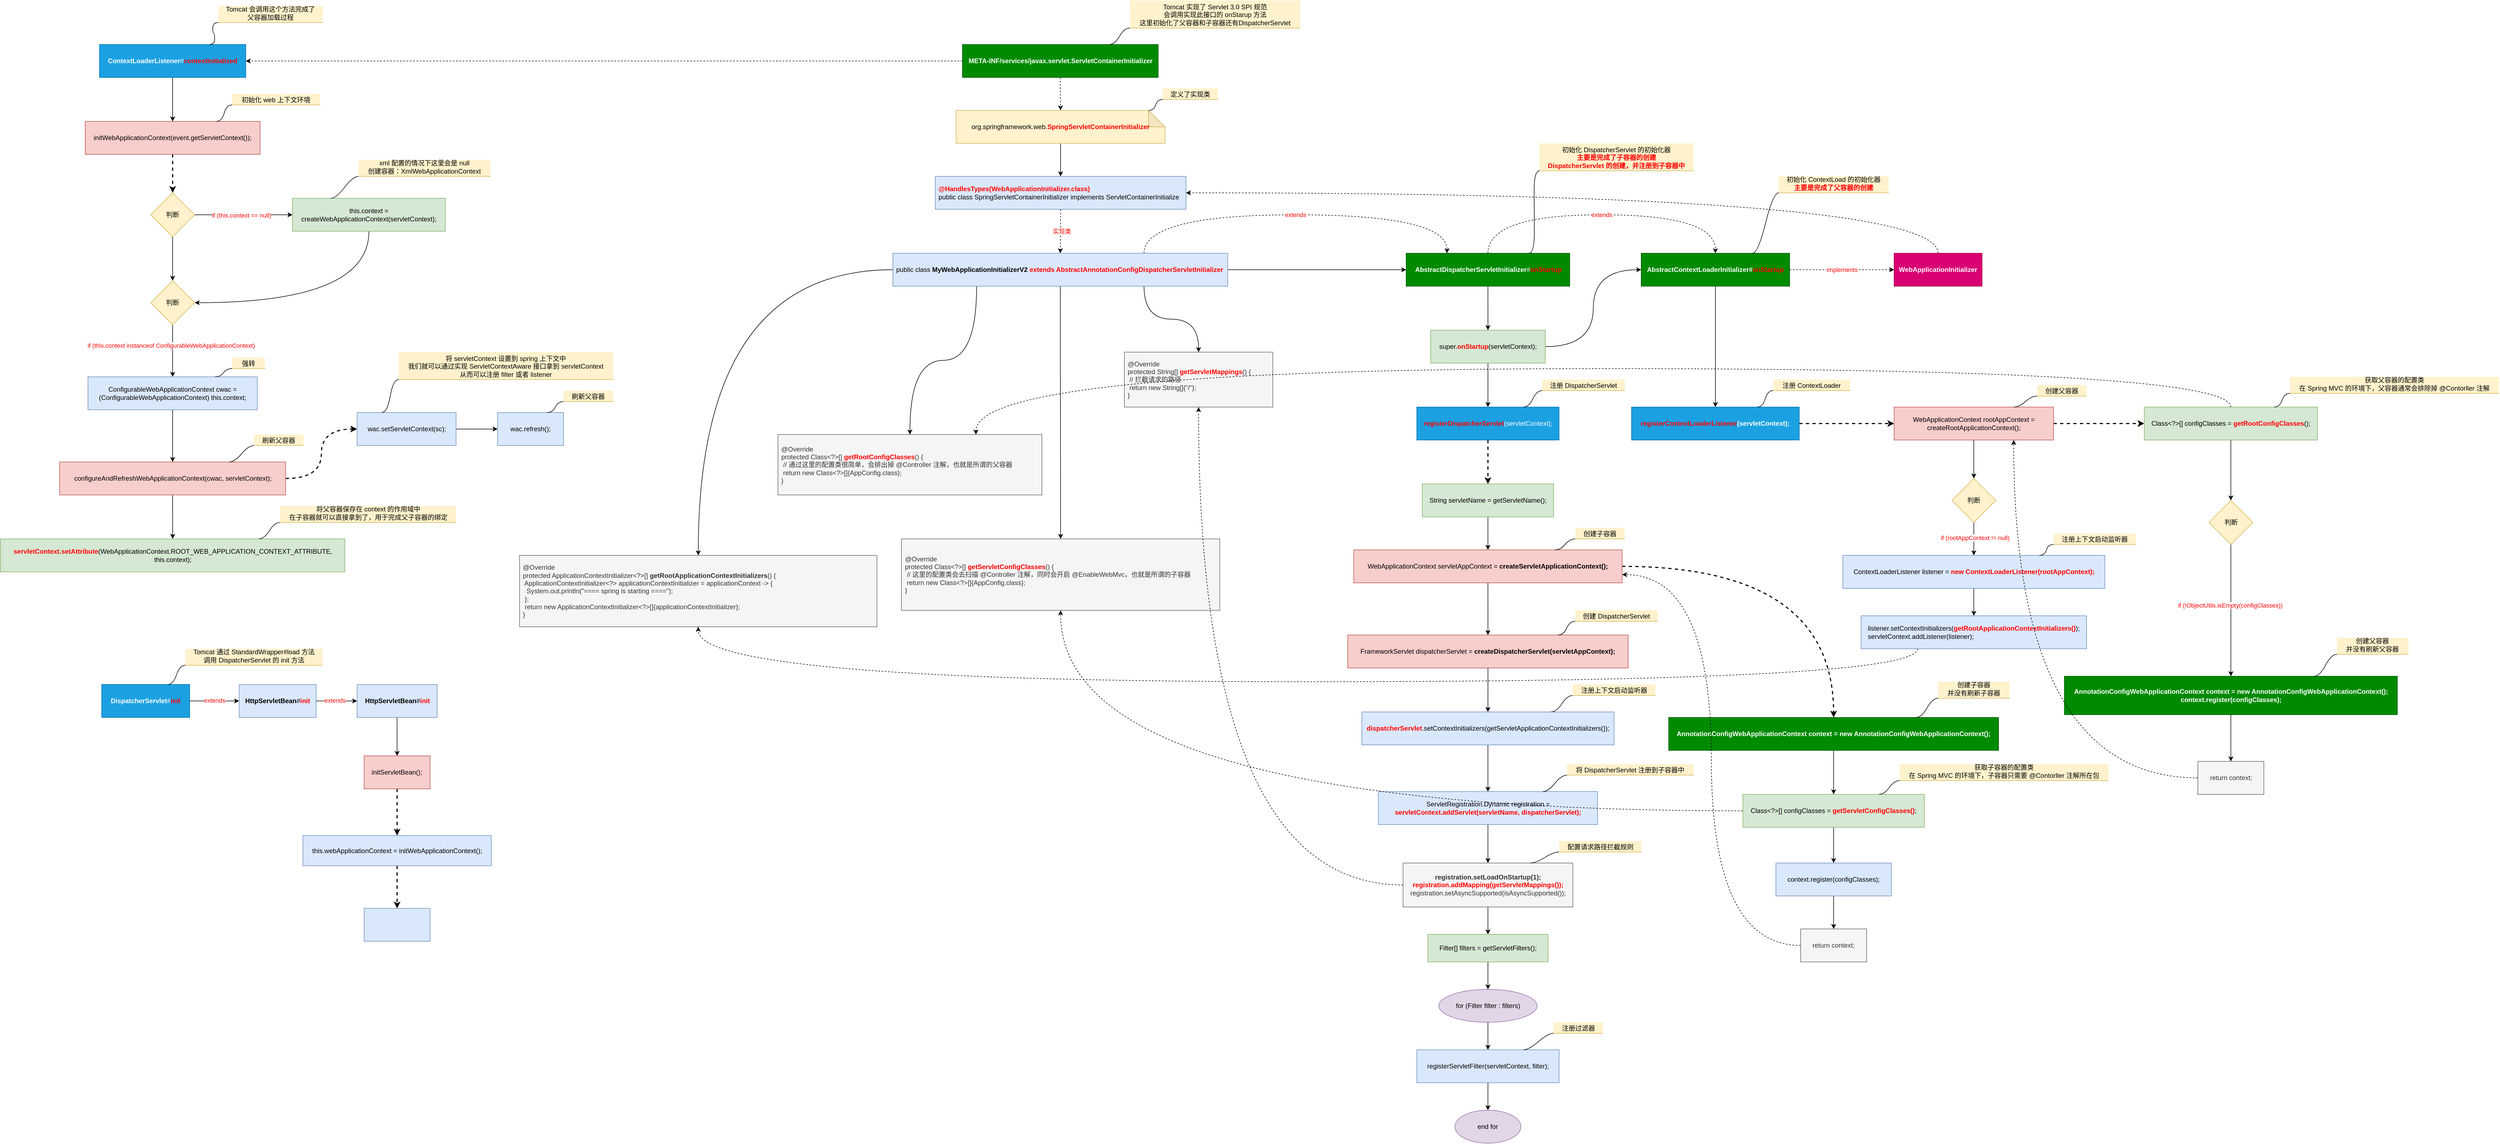 <mxfile version="17.4.1" type="github">
  <diagram id="j21HDgzCXSbHb75ocCG3" name="Page-1">
    <mxGraphModel dx="2784" dy="703" grid="1" gridSize="10" guides="1" tooltips="1" connect="1" arrows="1" fold="1" page="1" pageScale="1" pageWidth="827" pageHeight="1169" math="0" shadow="0">
      <root>
        <mxCell id="0" />
        <mxCell id="1" parent="0" />
        <mxCell id="3ySFvYQsTKUrHunnDd8E-3" style="edgeStyle=orthogonalEdgeStyle;curved=1;rounded=0;orthogonalLoop=1;jettySize=auto;html=1;exitX=0.5;exitY=1;exitDx=0;exitDy=0;entryX=0.5;entryY=0;entryDx=0;entryDy=0;entryPerimeter=0;fontColor=#FF0000;strokeWidth=1;dashed=1;" parent="1" source="3ySFvYQsTKUrHunnDd8E-1" target="3ySFvYQsTKUrHunnDd8E-2" edge="1">
          <mxGeometry relative="1" as="geometry" />
        </mxCell>
        <mxCell id="e-CRlnTBomWaG8tCO1K1-109" style="edgeStyle=orthogonalEdgeStyle;curved=1;rounded=0;orthogonalLoop=1;jettySize=auto;html=1;exitX=0;exitY=0.5;exitDx=0;exitDy=0;fontColor=#FF0000;strokeWidth=1;dashed=1;" edge="1" parent="1" source="3ySFvYQsTKUrHunnDd8E-1" target="e-CRlnTBomWaG8tCO1K1-62">
          <mxGeometry relative="1" as="geometry" />
        </mxCell>
        <mxCell id="3ySFvYQsTKUrHunnDd8E-1" value="&lt;b&gt;META-INF/services/javax.servlet.ServletContainerInitializer&lt;/b&gt;" style="rounded=0;whiteSpace=wrap;html=1;fillColor=#008a00;strokeColor=#005700;fontColor=#ffffff;" parent="1" vertex="1">
          <mxGeometry x="235.5" y="110" width="356" height="60" as="geometry" />
        </mxCell>
        <mxCell id="3ySFvYQsTKUrHunnDd8E-5" value="" style="edgeStyle=orthogonalEdgeStyle;curved=1;rounded=0;orthogonalLoop=1;jettySize=auto;html=1;fontColor=#FF0000;strokeWidth=1;" parent="1" source="3ySFvYQsTKUrHunnDd8E-2" target="3ySFvYQsTKUrHunnDd8E-4" edge="1">
          <mxGeometry relative="1" as="geometry" />
        </mxCell>
        <mxCell id="3ySFvYQsTKUrHunnDd8E-2" value="org.springframework.web.&lt;b&gt;&lt;font color=&quot;#ff0000&quot;&gt;SpringServletContainerInitializer&lt;/font&gt;&lt;/b&gt;" style="shape=note;whiteSpace=wrap;html=1;backgroundOutline=1;darkOpacity=0.05;fillColor=#fff2cc;strokeColor=#d6b656;" parent="1" vertex="1">
          <mxGeometry x="224" y="230" width="380" height="60" as="geometry" />
        </mxCell>
        <mxCell id="3ySFvYQsTKUrHunnDd8E-11" value="" style="edgeStyle=orthogonalEdgeStyle;curved=1;rounded=0;orthogonalLoop=1;jettySize=auto;html=1;dashed=1;fontColor=#FF0000;strokeWidth=1;" parent="1" source="3ySFvYQsTKUrHunnDd8E-4" target="3ySFvYQsTKUrHunnDd8E-10" edge="1">
          <mxGeometry relative="1" as="geometry" />
        </mxCell>
        <mxCell id="3ySFvYQsTKUrHunnDd8E-12" value="实现类" style="edgeLabel;html=1;align=center;verticalAlign=middle;resizable=0;points=[];fontColor=#FF0000;" parent="3ySFvYQsTKUrHunnDd8E-11" vertex="1" connectable="0">
          <mxGeometry y="2" relative="1" as="geometry">
            <mxPoint as="offset" />
          </mxGeometry>
        </mxCell>
        <mxCell id="3ySFvYQsTKUrHunnDd8E-4" value="&lt;div&gt;&lt;b&gt;&lt;font color=&quot;#ff0000&quot;&gt;@HandlesTypes(WebApplicationInitializer.class)&lt;/font&gt;&lt;/b&gt;&lt;/div&gt;&lt;div&gt;public class SpringServletContainerInitializer implements ServletContainerInitialize&lt;/div&gt;" style="whiteSpace=wrap;html=1;fillColor=#dae8fc;strokeColor=#6c8ebf;align=left;spacing=6;" parent="1" vertex="1">
          <mxGeometry x="186" y="350" width="456" height="60" as="geometry" />
        </mxCell>
        <mxCell id="3ySFvYQsTKUrHunnDd8E-6" value="定义了实现类" style="whiteSpace=wrap;html=1;shape=partialRectangle;top=0;left=0;bottom=1;right=0;points=[[0,1],[1,1]];fillColor=#fff2cc;align=center;verticalAlign=bottom;routingCenterY=0.5;snapToPoint=1;recursiveResize=0;autosize=1;treeFolding=1;treeMoving=1;newEdgeStyle={&quot;edgeStyle&quot;:&quot;entityRelationEdgeStyle&quot;,&quot;startArrow&quot;:&quot;none&quot;,&quot;endArrow&quot;:&quot;none&quot;,&quot;segment&quot;:10,&quot;curved&quot;:1};strokeColor=#d6b656;" parent="1" vertex="1">
          <mxGeometry x="600" y="190" width="100" height="20" as="geometry" />
        </mxCell>
        <mxCell id="3ySFvYQsTKUrHunnDd8E-7" value="" style="edgeStyle=entityRelationEdgeStyle;startArrow=none;endArrow=none;segment=10;curved=1;rounded=0;fontColor=#000000;strokeWidth=1;exitX=0;exitY=0;exitDx=350;exitDy=0;exitPerimeter=0;" parent="1" source="3ySFvYQsTKUrHunnDd8E-2" target="3ySFvYQsTKUrHunnDd8E-6" edge="1">
          <mxGeometry relative="1" as="geometry">
            <mxPoint x="760" y="200" as="sourcePoint" />
          </mxGeometry>
        </mxCell>
        <mxCell id="3ySFvYQsTKUrHunnDd8E-8" value="Tomcat 实现了 Servlet 3.0 SPI 规范&lt;br&gt;会调用实现此接口的 onStarup 方法&lt;br&gt;这里初始化了父容器和子容器还有DispatcherServlet" style="whiteSpace=wrap;html=1;shape=partialRectangle;top=0;left=0;bottom=1;right=0;points=[[0,1],[1,1]];fillColor=#fff2cc;align=center;verticalAlign=bottom;routingCenterY=0.5;snapToPoint=1;recursiveResize=0;autosize=1;treeFolding=1;treeMoving=1;newEdgeStyle={&quot;edgeStyle&quot;:&quot;entityRelationEdgeStyle&quot;,&quot;startArrow&quot;:&quot;none&quot;,&quot;endArrow&quot;:&quot;none&quot;,&quot;segment&quot;:10,&quot;curved&quot;:1};strokeColor=#d6b656;" parent="1" vertex="1">
          <mxGeometry x="540" y="30" width="310" height="50" as="geometry" />
        </mxCell>
        <mxCell id="3ySFvYQsTKUrHunnDd8E-9" value="" style="edgeStyle=entityRelationEdgeStyle;startArrow=none;endArrow=none;segment=10;curved=1;rounded=0;fontColor=#000000;strokeWidth=1;exitX=0.75;exitY=0;exitDx=0;exitDy=0;" parent="1" source="3ySFvYQsTKUrHunnDd8E-1" target="3ySFvYQsTKUrHunnDd8E-8" edge="1">
          <mxGeometry relative="1" as="geometry">
            <mxPoint x="470" y="110" as="sourcePoint" />
          </mxGeometry>
        </mxCell>
        <mxCell id="3ySFvYQsTKUrHunnDd8E-14" value="" style="edgeStyle=orthogonalEdgeStyle;curved=1;rounded=0;orthogonalLoop=1;jettySize=auto;html=1;fontColor=#FF0000;strokeWidth=1;" parent="1" source="3ySFvYQsTKUrHunnDd8E-10" target="3ySFvYQsTKUrHunnDd8E-13" edge="1">
          <mxGeometry relative="1" as="geometry" />
        </mxCell>
        <mxCell id="3ySFvYQsTKUrHunnDd8E-17" style="edgeStyle=orthogonalEdgeStyle;curved=1;rounded=0;orthogonalLoop=1;jettySize=auto;html=1;exitX=0.25;exitY=1;exitDx=0;exitDy=0;fontColor=#FF0000;strokeWidth=1;" parent="1" source="3ySFvYQsTKUrHunnDd8E-10" target="3ySFvYQsTKUrHunnDd8E-16" edge="1">
          <mxGeometry relative="1" as="geometry" />
        </mxCell>
        <mxCell id="3ySFvYQsTKUrHunnDd8E-18" style="edgeStyle=orthogonalEdgeStyle;curved=1;rounded=0;orthogonalLoop=1;jettySize=auto;html=1;exitX=0.75;exitY=1;exitDx=0;exitDy=0;fontColor=#FF0000;strokeWidth=1;" parent="1" source="3ySFvYQsTKUrHunnDd8E-10" target="3ySFvYQsTKUrHunnDd8E-15" edge="1">
          <mxGeometry relative="1" as="geometry" />
        </mxCell>
        <mxCell id="3ySFvYQsTKUrHunnDd8E-20" value="" style="edgeStyle=orthogonalEdgeStyle;curved=1;rounded=0;orthogonalLoop=1;jettySize=auto;html=1;fontColor=#FF0000;strokeWidth=1;" parent="1" source="3ySFvYQsTKUrHunnDd8E-10" target="3ySFvYQsTKUrHunnDd8E-19" edge="1">
          <mxGeometry relative="1" as="geometry" />
        </mxCell>
        <mxCell id="3ySFvYQsTKUrHunnDd8E-30" value="extends" style="edgeStyle=orthogonalEdgeStyle;curved=1;rounded=0;orthogonalLoop=1;jettySize=auto;html=1;exitX=0.75;exitY=0;exitDx=0;exitDy=0;entryX=0.25;entryY=0;entryDx=0;entryDy=0;dashed=1;fontColor=#FF0000;strokeWidth=1;" parent="1" source="3ySFvYQsTKUrHunnDd8E-10" target="3ySFvYQsTKUrHunnDd8E-19" edge="1">
          <mxGeometry relative="1" as="geometry">
            <Array as="points">
              <mxPoint x="566" y="420" />
              <mxPoint x="1117" y="420" />
            </Array>
          </mxGeometry>
        </mxCell>
        <mxCell id="e-CRlnTBomWaG8tCO1K1-2" value="" style="edgeStyle=orthogonalEdgeStyle;curved=1;rounded=0;orthogonalLoop=1;jettySize=auto;html=1;fontColor=#FF0000;strokeWidth=1;" edge="1" parent="1" source="3ySFvYQsTKUrHunnDd8E-10" target="e-CRlnTBomWaG8tCO1K1-1">
          <mxGeometry relative="1" as="geometry" />
        </mxCell>
        <mxCell id="3ySFvYQsTKUrHunnDd8E-10" value="public class &lt;b&gt;MyWebApplicationInitializerV2&lt;/b&gt; &lt;b&gt;&lt;font color=&quot;#ff0000&quot;&gt;extends AbstractAnnotationConfigDispatcherServletInitializer&lt;/font&gt;&lt;/b&gt;" style="whiteSpace=wrap;html=1;align=left;fillColor=#dae8fc;strokeColor=#6c8ebf;spacing=6;" parent="1" vertex="1">
          <mxGeometry x="109" y="490" width="609" height="60" as="geometry" />
        </mxCell>
        <mxCell id="3ySFvYQsTKUrHunnDd8E-13" value="&lt;div&gt;@Override&lt;/div&gt;&lt;div&gt;&lt;span&gt; &lt;/span&gt;protected Class&amp;lt;?&amp;gt;[] &lt;b&gt;&lt;font color=&quot;#ff0000&quot;&gt;getServletConfigClasses&lt;/font&gt;&lt;/b&gt;() {&lt;/div&gt;&lt;div&gt;&lt;span&gt;&lt;span style=&quot;white-space: pre&quot;&gt; &lt;/span&gt;// 这里的配置类会去扫描 @Controller 注解，同时会开启 @EnableWebMvc，也就是所谓的子容器&lt;/span&gt;&lt;/div&gt;&lt;div&gt;&lt;span&gt;  &lt;/span&gt;&lt;span style=&quot;white-space: pre&quot;&gt; &lt;/span&gt;return new Class&amp;lt;?&amp;gt;[]{AppConfig.class};&lt;/div&gt;&lt;div&gt;&lt;span&gt; &lt;/span&gt;}&lt;/div&gt;" style="whiteSpace=wrap;html=1;align=left;fillColor=#f5f5f5;strokeColor=#666666;spacing=6;fontColor=#333333;" parent="1" vertex="1">
          <mxGeometry x="124.5" y="1010" width="579" height="130" as="geometry" />
        </mxCell>
        <mxCell id="3ySFvYQsTKUrHunnDd8E-15" value="&lt;div&gt;@Override&lt;/div&gt;&lt;div&gt;&lt;span&gt; &lt;/span&gt;protected String[] &lt;b&gt;&lt;font color=&quot;#ff0000&quot;&gt;getServletMappings&lt;/font&gt;&lt;/b&gt;() {&lt;/div&gt;&lt;div&gt;&lt;span&gt;&lt;span style=&quot;white-space: pre&quot;&gt; &lt;/span&gt;// 拦截请求的路径&lt;/span&gt;&lt;/div&gt;&lt;div&gt;&lt;span&gt;&lt;span style=&quot;white-space: pre&quot;&gt; &lt;/span&gt;return new String[]{&quot;/&quot;};&lt;/span&gt;&lt;/div&gt;&lt;div&gt;&lt;span&gt; &lt;/span&gt;}&lt;/div&gt;" style="whiteSpace=wrap;html=1;align=left;fillColor=#f5f5f5;strokeColor=#666666;spacing=6;fontColor=#333333;" parent="1" vertex="1">
          <mxGeometry x="530" y="670" width="270" height="100" as="geometry" />
        </mxCell>
        <mxCell id="3ySFvYQsTKUrHunnDd8E-16" value="&lt;div&gt;@Override&lt;/div&gt;&lt;div&gt;&lt;span&gt; &lt;/span&gt;protected Class&amp;lt;?&amp;gt;[] &lt;b&gt;&lt;font color=&quot;#ff0000&quot;&gt;getRootConfigClasses&lt;/font&gt;&lt;/b&gt;() {&lt;/div&gt;&lt;div&gt;&lt;span&gt;&lt;span style=&quot;white-space: pre&quot;&gt; &lt;/span&gt;// 通过这里的配置类很简单，会排出掉 @Controller 注解，也就是所谓的父容器&lt;/span&gt;&lt;/div&gt;&lt;div&gt;&lt;span&gt;&lt;span style=&quot;white-space: pre&quot;&gt; &lt;/span&gt;return new Class&amp;lt;?&amp;gt;[]{AppConfig.class};&lt;/span&gt;&lt;/div&gt;&lt;div&gt;&lt;span&gt; &lt;/span&gt;}&lt;/div&gt;" style="whiteSpace=wrap;html=1;align=left;fillColor=#f5f5f5;strokeColor=#666666;spacing=6;fontColor=#333333;" parent="1" vertex="1">
          <mxGeometry x="-100" y="820" width="480" height="110" as="geometry" />
        </mxCell>
        <mxCell id="3ySFvYQsTKUrHunnDd8E-22" value="" style="edgeStyle=orthogonalEdgeStyle;curved=1;rounded=0;orthogonalLoop=1;jettySize=auto;html=1;fontColor=#FF0000;strokeWidth=1;" parent="1" source="3ySFvYQsTKUrHunnDd8E-19" target="3ySFvYQsTKUrHunnDd8E-21" edge="1">
          <mxGeometry relative="1" as="geometry" />
        </mxCell>
        <mxCell id="3ySFvYQsTKUrHunnDd8E-31" value="extends" style="edgeStyle=orthogonalEdgeStyle;curved=1;rounded=0;orthogonalLoop=1;jettySize=auto;html=1;exitX=0.5;exitY=0;exitDx=0;exitDy=0;entryX=0.5;entryY=0;entryDx=0;entryDy=0;dashed=1;fontColor=#FF0000;strokeWidth=1;" parent="1" source="3ySFvYQsTKUrHunnDd8E-19" target="3ySFvYQsTKUrHunnDd8E-27" edge="1">
          <mxGeometry relative="1" as="geometry">
            <Array as="points">
              <mxPoint x="1191" y="420" />
              <mxPoint x="1605" y="420" />
            </Array>
          </mxGeometry>
        </mxCell>
        <mxCell id="3ySFvYQsTKUrHunnDd8E-19" value="&lt;b&gt;AbstractDispatcherServletInitializer&lt;/b&gt;#&lt;b&gt;&lt;font color=&quot;#ff0000&quot;&gt;onStartup&lt;/font&gt;&lt;/b&gt;" style="whiteSpace=wrap;html=1;align=center;fillColor=#008a00;strokeColor=#005700;spacing=6;fontColor=#ffffff;" parent="1" vertex="1">
          <mxGeometry x="1042.5" y="490" width="297.5" height="60" as="geometry" />
        </mxCell>
        <mxCell id="3ySFvYQsTKUrHunnDd8E-24" value="" style="edgeStyle=orthogonalEdgeStyle;curved=1;rounded=0;orthogonalLoop=1;jettySize=auto;html=1;fontColor=#FF0000;strokeWidth=1;" parent="1" source="3ySFvYQsTKUrHunnDd8E-21" target="3ySFvYQsTKUrHunnDd8E-23" edge="1">
          <mxGeometry relative="1" as="geometry" />
        </mxCell>
        <mxCell id="3ySFvYQsTKUrHunnDd8E-28" value="" style="edgeStyle=orthogonalEdgeStyle;curved=1;rounded=0;orthogonalLoop=1;jettySize=auto;html=1;fontColor=#FF0000;strokeWidth=1;entryX=0;entryY=0.5;entryDx=0;entryDy=0;" parent="1" source="3ySFvYQsTKUrHunnDd8E-21" target="3ySFvYQsTKUrHunnDd8E-27" edge="1">
          <mxGeometry relative="1" as="geometry" />
        </mxCell>
        <mxCell id="3ySFvYQsTKUrHunnDd8E-21" value="super.&lt;b&gt;&lt;font color=&quot;#ff0000&quot;&gt;onStartup&lt;/font&gt;&lt;/b&gt;(servletContext);" style="whiteSpace=wrap;html=1;spacing=6;fillColor=#d5e8d4;strokeColor=#82b366;" parent="1" vertex="1">
          <mxGeometry x="1086.88" y="630" width="208.75" height="60" as="geometry" />
        </mxCell>
        <mxCell id="e-CRlnTBomWaG8tCO1K1-16" value="" style="edgeStyle=orthogonalEdgeStyle;curved=1;rounded=0;orthogonalLoop=1;jettySize=auto;html=1;fontColor=#FF0000;strokeWidth=2;dashed=1;" edge="1" parent="1" source="3ySFvYQsTKUrHunnDd8E-23" target="e-CRlnTBomWaG8tCO1K1-15">
          <mxGeometry relative="1" as="geometry" />
        </mxCell>
        <mxCell id="3ySFvYQsTKUrHunnDd8E-23" value="&lt;b&gt;&lt;font color=&quot;#ff0000&quot;&gt;registerDispatcherServlet&lt;/font&gt;&lt;/b&gt;(servletContext);" style="whiteSpace=wrap;html=1;spacing=6;fillColor=#1ba1e2;strokeColor=#006EAF;fontColor=#ffffff;" parent="1" vertex="1">
          <mxGeometry x="1061.89" y="770" width="258.74" height="60" as="geometry" />
        </mxCell>
        <mxCell id="3ySFvYQsTKUrHunnDd8E-25" value="初始化 DispatcherServlet 的初始化器&lt;br&gt;&lt;b&gt;&lt;font color=&quot;#ff0000&quot;&gt;主要是完成了子容器的创建&lt;br&gt;DispatcherServlet 的创建，并注册到子容器中&lt;br&gt;&lt;/font&gt;&lt;/b&gt;" style="whiteSpace=wrap;html=1;shape=partialRectangle;top=0;left=0;bottom=1;right=0;points=[[0,1],[1,1]];fillColor=#fff2cc;align=center;verticalAlign=bottom;routingCenterY=0.5;snapToPoint=1;recursiveResize=0;autosize=1;treeFolding=1;treeMoving=1;newEdgeStyle={&quot;edgeStyle&quot;:&quot;entityRelationEdgeStyle&quot;,&quot;startArrow&quot;:&quot;none&quot;,&quot;endArrow&quot;:&quot;none&quot;,&quot;segment&quot;:10,&quot;curved&quot;:1};strokeColor=#d6b656;" parent="1" vertex="1">
          <mxGeometry x="1285" y="290" width="280" height="50" as="geometry" />
        </mxCell>
        <mxCell id="3ySFvYQsTKUrHunnDd8E-26" value="" style="edgeStyle=entityRelationEdgeStyle;startArrow=none;endArrow=none;segment=10;curved=1;rounded=0;fontColor=#000000;strokeWidth=1;exitX=0.75;exitY=0;exitDx=0;exitDy=0;" parent="1" source="3ySFvYQsTKUrHunnDd8E-19" target="3ySFvYQsTKUrHunnDd8E-25" edge="1">
          <mxGeometry relative="1" as="geometry">
            <mxPoint x="1086.885" y="470" as="sourcePoint" />
          </mxGeometry>
        </mxCell>
        <mxCell id="3ySFvYQsTKUrHunnDd8E-33" value="" style="edgeStyle=orthogonalEdgeStyle;curved=1;rounded=0;orthogonalLoop=1;jettySize=auto;html=1;fontColor=#FF0000;strokeWidth=1;" parent="1" source="3ySFvYQsTKUrHunnDd8E-27" target="3ySFvYQsTKUrHunnDd8E-32" edge="1">
          <mxGeometry relative="1" as="geometry" />
        </mxCell>
        <mxCell id="3ySFvYQsTKUrHunnDd8E-42" value="implements" style="edgeStyle=orthogonalEdgeStyle;curved=1;rounded=0;orthogonalLoop=1;jettySize=auto;html=1;exitX=1;exitY=0.5;exitDx=0;exitDy=0;fontColor=#FF0000;strokeWidth=1;dashed=1;" parent="1" source="3ySFvYQsTKUrHunnDd8E-27" target="3ySFvYQsTKUrHunnDd8E-41" edge="1">
          <mxGeometry relative="1" as="geometry" />
        </mxCell>
        <mxCell id="3ySFvYQsTKUrHunnDd8E-27" value="&lt;b&gt;AbstractContextLoaderInitializer#&lt;font color=&quot;#ff0000&quot;&gt;onStartup&lt;/font&gt;&lt;/b&gt;" style="whiteSpace=wrap;html=1;fillColor=#008a00;strokeColor=#005700;spacing=6;fontColor=#ffffff;" parent="1" vertex="1">
          <mxGeometry x="1470" y="490" width="269.99" height="60" as="geometry" />
        </mxCell>
        <mxCell id="3ySFvYQsTKUrHunnDd8E-45" value="" style="edgeStyle=orthogonalEdgeStyle;curved=1;rounded=0;orthogonalLoop=1;jettySize=auto;html=1;dashed=1;fontColor=#FF0000;strokeWidth=2;" parent="1" source="3ySFvYQsTKUrHunnDd8E-32" target="3ySFvYQsTKUrHunnDd8E-44" edge="1">
          <mxGeometry relative="1" as="geometry" />
        </mxCell>
        <mxCell id="3ySFvYQsTKUrHunnDd8E-32" value="&lt;b&gt;&lt;font color=&quot;#ff0000&quot;&gt;registerContextLoaderListener&lt;/font&gt;(servletContext);&lt;/b&gt;" style="whiteSpace=wrap;html=1;fillColor=#1ba1e2;strokeColor=#006EAF;fontColor=#ffffff;spacing=6;" parent="1" vertex="1">
          <mxGeometry x="1452.49" y="770" width="305.01" height="60" as="geometry" />
        </mxCell>
        <mxCell id="3ySFvYQsTKUrHunnDd8E-35" value="注册 DispatcherServlet" style="whiteSpace=wrap;html=1;shape=partialRectangle;top=0;left=0;bottom=1;right=0;points=[[0,1],[1,1]];fillColor=#fff2cc;align=center;verticalAlign=bottom;routingCenterY=0.5;snapToPoint=1;recursiveResize=0;autosize=1;treeFolding=1;treeMoving=1;newEdgeStyle={&quot;edgeStyle&quot;:&quot;entityRelationEdgeStyle&quot;,&quot;startArrow&quot;:&quot;none&quot;,&quot;endArrow&quot;:&quot;none&quot;,&quot;segment&quot;:10,&quot;curved&quot;:1};strokeColor=#d6b656;" parent="1" vertex="1">
          <mxGeometry x="1290" y="720" width="150" height="20" as="geometry" />
        </mxCell>
        <mxCell id="3ySFvYQsTKUrHunnDd8E-36" value="" style="edgeStyle=entityRelationEdgeStyle;startArrow=none;endArrow=none;segment=10;curved=1;rounded=0;fontColor=#000000;strokeWidth=1;exitX=0.75;exitY=0;exitDx=0;exitDy=0;" parent="1" source="3ySFvYQsTKUrHunnDd8E-23" target="3ySFvYQsTKUrHunnDd8E-35" edge="1">
          <mxGeometry relative="1" as="geometry">
            <mxPoint x="1290" y="750" as="sourcePoint" />
          </mxGeometry>
        </mxCell>
        <mxCell id="3ySFvYQsTKUrHunnDd8E-37" value="注册 ContextLoader" style="whiteSpace=wrap;html=1;shape=partialRectangle;top=0;left=0;bottom=1;right=0;points=[[0,1],[1,1]];fillColor=#fff2cc;align=center;verticalAlign=bottom;routingCenterY=0.5;snapToPoint=1;recursiveResize=0;autosize=1;treeFolding=1;treeMoving=1;newEdgeStyle={&quot;edgeStyle&quot;:&quot;entityRelationEdgeStyle&quot;,&quot;startArrow&quot;:&quot;none&quot;,&quot;endArrow&quot;:&quot;none&quot;,&quot;segment&quot;:10,&quot;curved&quot;:1};strokeColor=#d6b656;" parent="1" vertex="1">
          <mxGeometry x="1709.99" y="720" width="140" height="20" as="geometry" />
        </mxCell>
        <mxCell id="3ySFvYQsTKUrHunnDd8E-38" value="" style="edgeStyle=entityRelationEdgeStyle;startArrow=none;endArrow=none;segment=10;curved=1;rounded=0;fontColor=#000000;strokeWidth=1;exitX=0.75;exitY=0;exitDx=0;exitDy=0;" parent="1" source="3ySFvYQsTKUrHunnDd8E-32" target="3ySFvYQsTKUrHunnDd8E-37" edge="1">
          <mxGeometry relative="1" as="geometry">
            <mxPoint x="1730" y="740" as="sourcePoint" />
          </mxGeometry>
        </mxCell>
        <mxCell id="3ySFvYQsTKUrHunnDd8E-39" value="初始化 ContextLoad 的初始化器&lt;br&gt;&lt;b&gt;&lt;font color=&quot;#ff0000&quot;&gt;主要是完成了父容器的创建&lt;/font&gt;&lt;/b&gt;" style="whiteSpace=wrap;html=1;shape=partialRectangle;top=0;left=0;bottom=1;right=0;points=[[0,1],[1,1]];fillColor=#fff2cc;align=center;verticalAlign=bottom;routingCenterY=0.5;snapToPoint=1;recursiveResize=0;autosize=1;treeFolding=1;treeMoving=1;newEdgeStyle={&quot;edgeStyle&quot;:&quot;entityRelationEdgeStyle&quot;,&quot;startArrow&quot;:&quot;none&quot;,&quot;endArrow&quot;:&quot;none&quot;,&quot;segment&quot;:10,&quot;curved&quot;:1};strokeColor=#d6b656;" parent="1" vertex="1">
          <mxGeometry x="1720" y="350" width="200" height="30" as="geometry" />
        </mxCell>
        <mxCell id="3ySFvYQsTKUrHunnDd8E-40" value="" style="edgeStyle=entityRelationEdgeStyle;startArrow=none;endArrow=none;segment=10;curved=1;rounded=0;fontColor=#000000;strokeWidth=1;exitX=0.75;exitY=0;exitDx=0;exitDy=0;" parent="1" source="3ySFvYQsTKUrHunnDd8E-27" target="3ySFvYQsTKUrHunnDd8E-39" edge="1">
          <mxGeometry relative="1" as="geometry">
            <mxPoint x="1780" y="460" as="sourcePoint" />
          </mxGeometry>
        </mxCell>
        <mxCell id="3ySFvYQsTKUrHunnDd8E-43" style="edgeStyle=orthogonalEdgeStyle;curved=1;rounded=0;orthogonalLoop=1;jettySize=auto;html=1;exitX=0.5;exitY=0;exitDx=0;exitDy=0;dashed=1;fontColor=#FF0000;strokeWidth=1;entryX=1;entryY=0.5;entryDx=0;entryDy=0;" parent="1" source="3ySFvYQsTKUrHunnDd8E-41" target="3ySFvYQsTKUrHunnDd8E-4" edge="1">
          <mxGeometry relative="1" as="geometry">
            <mxPoint x="1260" y="340" as="targetPoint" />
          </mxGeometry>
        </mxCell>
        <mxCell id="3ySFvYQsTKUrHunnDd8E-41" value="&lt;b&gt;WebApplicationInitializer&lt;/b&gt;" style="rounded=0;whiteSpace=wrap;html=1;fillColor=#d80073;strokeColor=#A50040;fontColor=#ffffff;" parent="1" vertex="1">
          <mxGeometry x="1930" y="490" width="160" height="60" as="geometry" />
        </mxCell>
        <mxCell id="3ySFvYQsTKUrHunnDd8E-49" value="" style="edgeStyle=orthogonalEdgeStyle;curved=1;rounded=0;orthogonalLoop=1;jettySize=auto;html=1;fontColor=#FF0000;strokeWidth=1;" parent="1" source="3ySFvYQsTKUrHunnDd8E-44" target="3ySFvYQsTKUrHunnDd8E-48" edge="1">
          <mxGeometry relative="1" as="geometry" />
        </mxCell>
        <mxCell id="3ySFvYQsTKUrHunnDd8E-54" value="" style="edgeStyle=orthogonalEdgeStyle;curved=1;rounded=0;orthogonalLoop=1;jettySize=auto;html=1;fontColor=#FF0000;strokeWidth=2;dashed=1;" parent="1" source="3ySFvYQsTKUrHunnDd8E-44" target="3ySFvYQsTKUrHunnDd8E-53" edge="1">
          <mxGeometry relative="1" as="geometry" />
        </mxCell>
        <mxCell id="3ySFvYQsTKUrHunnDd8E-44" value="WebApplicationContext rootAppContext = createRootApplicationContext();" style="whiteSpace=wrap;html=1;fillColor=#f8cecc;strokeColor=#b85450;spacing=6;" parent="1" vertex="1">
          <mxGeometry x="1930.01" y="770" width="289.99" height="60" as="geometry" />
        </mxCell>
        <mxCell id="3ySFvYQsTKUrHunnDd8E-51" value="" style="edgeStyle=orthogonalEdgeStyle;curved=1;rounded=0;orthogonalLoop=1;jettySize=auto;html=1;fontColor=#FF0000;strokeWidth=1;" parent="1" source="3ySFvYQsTKUrHunnDd8E-48" target="3ySFvYQsTKUrHunnDd8E-50" edge="1">
          <mxGeometry relative="1" as="geometry" />
        </mxCell>
        <mxCell id="3ySFvYQsTKUrHunnDd8E-52" value="if (rootAppContext != null)" style="edgeLabel;html=1;align=center;verticalAlign=middle;resizable=0;points=[];fontColor=#FF0000;" parent="3ySFvYQsTKUrHunnDd8E-51" vertex="1" connectable="0">
          <mxGeometry x="-0.089" y="2" relative="1" as="geometry">
            <mxPoint as="offset" />
          </mxGeometry>
        </mxCell>
        <mxCell id="3ySFvYQsTKUrHunnDd8E-48" value="判断" style="rhombus;whiteSpace=wrap;html=1;fillColor=#fff2cc;strokeColor=#d6b656;spacing=6;" parent="1" vertex="1">
          <mxGeometry x="2035.005" y="900" width="80" height="80" as="geometry" />
        </mxCell>
        <mxCell id="e-CRlnTBomWaG8tCO1K1-69" value="" style="edgeStyle=orthogonalEdgeStyle;curved=1;rounded=0;orthogonalLoop=1;jettySize=auto;html=1;fontColor=#FF0000;strokeWidth=1;" edge="1" parent="1" source="3ySFvYQsTKUrHunnDd8E-50" target="e-CRlnTBomWaG8tCO1K1-68">
          <mxGeometry relative="1" as="geometry" />
        </mxCell>
        <mxCell id="3ySFvYQsTKUrHunnDd8E-50" value="&lt;div&gt;ContextLoaderListener listener = &lt;b&gt;&lt;font color=&quot;#ff0000&quot;&gt;new ContextLoaderListener(rootAppContext);&lt;/font&gt;&lt;/b&gt;&lt;/div&gt;" style="whiteSpace=wrap;html=1;fillColor=#dae8fc;strokeColor=#6c8ebf;spacing=6;align=center;" parent="1" vertex="1">
          <mxGeometry x="1836.74" y="1040" width="476.55" height="60" as="geometry" />
        </mxCell>
        <mxCell id="3ySFvYQsTKUrHunnDd8E-56" value="" style="edgeStyle=orthogonalEdgeStyle;curved=1;rounded=0;orthogonalLoop=1;jettySize=auto;html=1;fontColor=#FF0000;strokeWidth=1;" parent="1" source="3ySFvYQsTKUrHunnDd8E-53" target="3ySFvYQsTKUrHunnDd8E-55" edge="1">
          <mxGeometry relative="1" as="geometry" />
        </mxCell>
        <mxCell id="3ySFvYQsTKUrHunnDd8E-62" style="edgeStyle=orthogonalEdgeStyle;curved=1;rounded=0;orthogonalLoop=1;jettySize=auto;html=1;exitX=0.5;exitY=0;exitDx=0;exitDy=0;fontColor=#FF0000;strokeWidth=1;entryX=0.75;entryY=0;entryDx=0;entryDy=0;dashed=1;" parent="1" source="3ySFvYQsTKUrHunnDd8E-53" target="3ySFvYQsTKUrHunnDd8E-16" edge="1">
          <mxGeometry relative="1" as="geometry">
            <mxPoint x="-350" y="950" as="targetPoint" />
            <Array as="points">
              <mxPoint x="2543" y="700" />
              <mxPoint x="260" y="700" />
            </Array>
          </mxGeometry>
        </mxCell>
        <mxCell id="3ySFvYQsTKUrHunnDd8E-53" value="Class&amp;lt;?&amp;gt;[] configClasses = &lt;b&gt;&lt;font color=&quot;#ff0000&quot;&gt;getRootConfigClasses&lt;/font&gt;&lt;/b&gt;();" style="whiteSpace=wrap;html=1;fillColor=#d5e8d4;strokeColor=#82b366;spacing=6;" parent="1" vertex="1">
          <mxGeometry x="2385" y="770" width="315.01" height="60" as="geometry" />
        </mxCell>
        <mxCell id="3ySFvYQsTKUrHunnDd8E-58" value="" style="edgeStyle=orthogonalEdgeStyle;curved=1;rounded=0;orthogonalLoop=1;jettySize=auto;html=1;fontColor=#FF0000;strokeWidth=1;" parent="1" source="3ySFvYQsTKUrHunnDd8E-55" target="3ySFvYQsTKUrHunnDd8E-57" edge="1">
          <mxGeometry relative="1" as="geometry" />
        </mxCell>
        <mxCell id="3ySFvYQsTKUrHunnDd8E-61" value="if (!ObjectUtils.isEmpty(configClasses))" style="edgeLabel;html=1;align=center;verticalAlign=middle;resizable=0;points=[];fontColor=#FF0000;" parent="3ySFvYQsTKUrHunnDd8E-58" vertex="1" connectable="0">
          <mxGeometry x="-0.075" y="-2" relative="1" as="geometry">
            <mxPoint as="offset" />
          </mxGeometry>
        </mxCell>
        <mxCell id="3ySFvYQsTKUrHunnDd8E-55" value="判断" style="rhombus;whiteSpace=wrap;html=1;fillColor=#fff2cc;strokeColor=#d6b656;spacing=6;" parent="1" vertex="1">
          <mxGeometry x="2502.505" y="940" width="80" height="80" as="geometry" />
        </mxCell>
        <mxCell id="3ySFvYQsTKUrHunnDd8E-60" value="" style="edgeStyle=orthogonalEdgeStyle;curved=1;rounded=0;orthogonalLoop=1;jettySize=auto;html=1;fontColor=#FF0000;strokeWidth=1;" parent="1" source="3ySFvYQsTKUrHunnDd8E-57" target="3ySFvYQsTKUrHunnDd8E-59" edge="1">
          <mxGeometry relative="1" as="geometry" />
        </mxCell>
        <mxCell id="3ySFvYQsTKUrHunnDd8E-57" value="&lt;div&gt;&lt;b&gt;AnnotationConfigWebApplicationContext context = new AnnotationConfigWebApplicationContext();&lt;/b&gt;&lt;/div&gt;&lt;div&gt;&lt;b&gt;&lt;span&gt;   &lt;/span&gt;context.register(configClasses);&lt;/b&gt;&lt;/div&gt;" style="whiteSpace=wrap;html=1;fillColor=#008a00;strokeColor=#005700;spacing=6;align=center;fontColor=#ffffff;" parent="1" vertex="1">
          <mxGeometry x="2239.7" y="1260" width="605.61" height="70" as="geometry" />
        </mxCell>
        <mxCell id="3ySFvYQsTKUrHunnDd8E-59" value="return context;" style="whiteSpace=wrap;html=1;align=center;fillColor=#f5f5f5;strokeColor=#666666;spacing=6;fontColor=#333333;" parent="1" vertex="1">
          <mxGeometry x="2482.505" y="1415" width="120" height="60" as="geometry" />
        </mxCell>
        <mxCell id="e-CRlnTBomWaG8tCO1K1-1" value="&lt;div&gt;@Override&lt;/div&gt;&lt;div&gt;&lt;span&gt;	&lt;/span&gt;protected ApplicationContextInitializer&amp;lt;?&amp;gt;[] &lt;b&gt;getRootApplicationContextInitializers&lt;/b&gt;() {&lt;/div&gt;&lt;div&gt;&lt;span&gt;&lt;span style=&quot;white-space: pre&quot;&gt;	&lt;/span&gt;ApplicationContextInitializer&amp;lt;?&amp;gt; applicationContextInitializer = applicationContext -&amp;gt; {&lt;/span&gt;&lt;/div&gt;&lt;div&gt;&lt;span&gt;&lt;span style=&quot;white-space: pre&quot;&gt;	&lt;/span&gt;&lt;span style=&quot;white-space: pre&quot;&gt;	&lt;/span&gt;System.out.println(&quot;==== spring is starting ====&quot;);&lt;/span&gt;&lt;/div&gt;&lt;div&gt;&lt;span&gt;&lt;span style=&quot;white-space: pre&quot;&gt;	&lt;/span&gt;};&lt;/span&gt;&lt;/div&gt;&lt;div&gt;&lt;span&gt;		&lt;/span&gt;&lt;span style=&quot;white-space: pre&quot;&gt;	&lt;/span&gt;return new ApplicationContextInitializer&amp;lt;?&amp;gt;[]{applicationContextInitializer};&lt;/div&gt;&lt;div&gt;&lt;span&gt;	&lt;/span&gt;}&lt;/div&gt;" style="whiteSpace=wrap;html=1;align=left;fillColor=#f5f5f5;strokeColor=#666666;spacing=6;fontColor=#333333;" vertex="1" parent="1">
          <mxGeometry x="-570" y="1040" width="650" height="130" as="geometry" />
        </mxCell>
        <mxCell id="e-CRlnTBomWaG8tCO1K1-4" value="创建父容器" style="whiteSpace=wrap;html=1;shape=partialRectangle;top=0;left=0;bottom=1;right=0;points=[[0,1],[1,1]];fillColor=#fff2cc;align=center;verticalAlign=bottom;routingCenterY=0.5;snapToPoint=1;recursiveResize=0;autosize=1;treeFolding=1;treeMoving=1;newEdgeStyle={&quot;edgeStyle&quot;:&quot;entityRelationEdgeStyle&quot;,&quot;startArrow&quot;:&quot;none&quot;,&quot;endArrow&quot;:&quot;none&quot;,&quot;segment&quot;:10,&quot;curved&quot;:1};strokeColor=#d6b656;" vertex="1" parent="1">
          <mxGeometry x="2190" y="730" width="90" height="20" as="geometry" />
        </mxCell>
        <mxCell id="e-CRlnTBomWaG8tCO1K1-5" value="" style="edgeStyle=entityRelationEdgeStyle;startArrow=none;endArrow=none;segment=10;curved=1;rounded=0;fontColor=#000000;strokeWidth=1;exitX=0.75;exitY=0;exitDx=0;exitDy=0;" edge="1" target="e-CRlnTBomWaG8tCO1K1-4" parent="1" source="3ySFvYQsTKUrHunnDd8E-44">
          <mxGeometry relative="1" as="geometry">
            <mxPoint x="2140" y="750" as="sourcePoint" />
          </mxGeometry>
        </mxCell>
        <mxCell id="e-CRlnTBomWaG8tCO1K1-6" value="创建父容器&lt;br&gt;并没有刷新父容器" style="whiteSpace=wrap;html=1;shape=partialRectangle;top=0;left=0;bottom=1;right=0;points=[[0,1],[1,1]];fillColor=#fff2cc;align=center;verticalAlign=bottom;routingCenterY=0.5;snapToPoint=1;recursiveResize=0;autosize=1;treeFolding=1;treeMoving=1;newEdgeStyle={&quot;edgeStyle&quot;:&quot;entityRelationEdgeStyle&quot;,&quot;startArrow&quot;:&quot;none&quot;,&quot;endArrow&quot;:&quot;none&quot;,&quot;segment&quot;:10,&quot;curved&quot;:1};strokeColor=#d6b656;" vertex="1" parent="1">
          <mxGeometry x="2735.31" y="1190" width="130" height="30" as="geometry" />
        </mxCell>
        <mxCell id="e-CRlnTBomWaG8tCO1K1-7" value="" style="edgeStyle=entityRelationEdgeStyle;startArrow=none;endArrow=none;segment=10;curved=1;rounded=0;fontColor=#000000;strokeWidth=1;exitX=0.75;exitY=0;exitDx=0;exitDy=0;" edge="1" parent="1" target="e-CRlnTBomWaG8tCO1K1-6" source="3ySFvYQsTKUrHunnDd8E-57">
          <mxGeometry relative="1" as="geometry">
            <mxPoint x="2750.003" y="1230" as="sourcePoint" />
          </mxGeometry>
        </mxCell>
        <mxCell id="e-CRlnTBomWaG8tCO1K1-10" value="获取父容器的配置类&lt;br&gt;在 Spring MVC 的环境下，父容器通常会排除掉 @Contorller 注解" style="whiteSpace=wrap;html=1;shape=partialRectangle;top=0;left=0;bottom=1;right=0;points=[[0,1],[1,1]];fillColor=#fff2cc;align=center;verticalAlign=bottom;routingCenterY=0.5;snapToPoint=1;recursiveResize=0;autosize=1;treeFolding=1;treeMoving=1;newEdgeStyle={&quot;edgeStyle&quot;:&quot;entityRelationEdgeStyle&quot;,&quot;startArrow&quot;:&quot;none&quot;,&quot;endArrow&quot;:&quot;none&quot;,&quot;segment&quot;:10,&quot;curved&quot;:1};strokeColor=#d6b656;" vertex="1" parent="1">
          <mxGeometry x="2650" y="715" width="380" height="30" as="geometry" />
        </mxCell>
        <mxCell id="e-CRlnTBomWaG8tCO1K1-11" value="" style="edgeStyle=entityRelationEdgeStyle;startArrow=none;endArrow=none;segment=10;curved=1;rounded=0;fontColor=#000000;strokeWidth=1;exitX=0.75;exitY=0;exitDx=0;exitDy=0;" edge="1" parent="1" target="e-CRlnTBomWaG8tCO1K1-10" source="3ySFvYQsTKUrHunnDd8E-53">
          <mxGeometry relative="1" as="geometry">
            <mxPoint x="2629.997" y="760" as="sourcePoint" />
          </mxGeometry>
        </mxCell>
        <mxCell id="e-CRlnTBomWaG8tCO1K1-12" value="注册上下文启动监听器" style="whiteSpace=wrap;html=1;shape=partialRectangle;top=0;left=0;bottom=1;right=0;points=[[0,1],[1,1]];fillColor=#fff2cc;align=center;verticalAlign=bottom;routingCenterY=0.5;snapToPoint=1;recursiveResize=0;autosize=1;treeFolding=1;treeMoving=1;newEdgeStyle={&quot;edgeStyle&quot;:&quot;entityRelationEdgeStyle&quot;,&quot;startArrow&quot;:&quot;none&quot;,&quot;endArrow&quot;:&quot;none&quot;,&quot;segment&quot;:10,&quot;curved&quot;:1};strokeColor=#d6b656;" vertex="1" parent="1">
          <mxGeometry x="2220" y="1000" width="150" height="20" as="geometry" />
        </mxCell>
        <mxCell id="e-CRlnTBomWaG8tCO1K1-13" value="" style="edgeStyle=entityRelationEdgeStyle;startArrow=none;endArrow=none;segment=10;curved=1;rounded=0;fontColor=#000000;strokeWidth=1;exitX=0.75;exitY=0;exitDx=0;exitDy=0;" edge="1" target="e-CRlnTBomWaG8tCO1K1-12" parent="1" source="3ySFvYQsTKUrHunnDd8E-50">
          <mxGeometry relative="1" as="geometry">
            <mxPoint x="2230" y="1010" as="sourcePoint" />
          </mxGeometry>
        </mxCell>
        <mxCell id="e-CRlnTBomWaG8tCO1K1-18" value="" style="edgeStyle=orthogonalEdgeStyle;curved=1;rounded=0;orthogonalLoop=1;jettySize=auto;html=1;fontColor=#FF0000;strokeWidth=1;" edge="1" parent="1" source="e-CRlnTBomWaG8tCO1K1-15" target="e-CRlnTBomWaG8tCO1K1-17">
          <mxGeometry relative="1" as="geometry" />
        </mxCell>
        <mxCell id="e-CRlnTBomWaG8tCO1K1-15" value="String servletName = getServletName();" style="whiteSpace=wrap;html=1;fillColor=#d5e8d4;strokeColor=#82b366;spacing=6;" vertex="1" parent="1">
          <mxGeometry x="1071.89" y="910" width="238.74" height="60" as="geometry" />
        </mxCell>
        <mxCell id="e-CRlnTBomWaG8tCO1K1-20" value="" style="edgeStyle=orthogonalEdgeStyle;curved=1;rounded=0;orthogonalLoop=1;jettySize=auto;html=1;fontColor=#FF0000;strokeWidth=1;" edge="1" parent="1" source="e-CRlnTBomWaG8tCO1K1-17" target="e-CRlnTBomWaG8tCO1K1-19">
          <mxGeometry relative="1" as="geometry" />
        </mxCell>
        <mxCell id="e-CRlnTBomWaG8tCO1K1-36" value="" style="edgeStyle=orthogonalEdgeStyle;curved=1;rounded=0;orthogonalLoop=1;jettySize=auto;html=1;fontColor=#FF0000;strokeWidth=2;dashed=1;" edge="1" parent="1" source="e-CRlnTBomWaG8tCO1K1-17" target="e-CRlnTBomWaG8tCO1K1-35">
          <mxGeometry relative="1" as="geometry" />
        </mxCell>
        <mxCell id="e-CRlnTBomWaG8tCO1K1-17" value="WebApplicationContext servletAppContext = &lt;b&gt;createServletApplicationContext();&lt;/b&gt;" style="whiteSpace=wrap;html=1;fillColor=#f8cecc;strokeColor=#b85450;spacing=6;" vertex="1" parent="1">
          <mxGeometry x="947.21" y="1030" width="488.11" height="60" as="geometry" />
        </mxCell>
        <mxCell id="e-CRlnTBomWaG8tCO1K1-22" value="" style="edgeStyle=orthogonalEdgeStyle;curved=1;rounded=0;orthogonalLoop=1;jettySize=auto;html=1;fontColor=#FF0000;strokeWidth=1;" edge="1" parent="1" source="e-CRlnTBomWaG8tCO1K1-19" target="e-CRlnTBomWaG8tCO1K1-21">
          <mxGeometry relative="1" as="geometry" />
        </mxCell>
        <mxCell id="e-CRlnTBomWaG8tCO1K1-19" value="FrameworkServlet dispatcherServlet = &lt;b&gt;createDispatcherServlet(servletAppContext);&lt;/b&gt;" style="whiteSpace=wrap;html=1;fillColor=#f8cecc;strokeColor=#b85450;spacing=6;" vertex="1" parent="1">
          <mxGeometry x="936.27" y="1185" width="510" height="60" as="geometry" />
        </mxCell>
        <mxCell id="e-CRlnTBomWaG8tCO1K1-24" value="" style="edgeStyle=orthogonalEdgeStyle;curved=1;rounded=0;orthogonalLoop=1;jettySize=auto;html=1;fontColor=#FF0000;strokeWidth=1;" edge="1" parent="1" source="e-CRlnTBomWaG8tCO1K1-21" target="e-CRlnTBomWaG8tCO1K1-23">
          <mxGeometry relative="1" as="geometry" />
        </mxCell>
        <mxCell id="e-CRlnTBomWaG8tCO1K1-21" value="&lt;b&gt;&lt;font color=&quot;#ff0000&quot;&gt;dispatcherServlet&lt;/font&gt;&lt;/b&gt;.setContextInitializers(getServletApplicationContextInitializers());" style="whiteSpace=wrap;html=1;fillColor=#dae8fc;strokeColor=#6c8ebf;spacing=6;" vertex="1" parent="1">
          <mxGeometry x="961.89" y="1325" width="458.73" height="60" as="geometry" />
        </mxCell>
        <mxCell id="e-CRlnTBomWaG8tCO1K1-26" value="" style="edgeStyle=orthogonalEdgeStyle;curved=1;rounded=0;orthogonalLoop=1;jettySize=auto;html=1;fontColor=#FF0000;strokeWidth=1;" edge="1" parent="1" source="e-CRlnTBomWaG8tCO1K1-23" target="e-CRlnTBomWaG8tCO1K1-25">
          <mxGeometry relative="1" as="geometry" />
        </mxCell>
        <mxCell id="e-CRlnTBomWaG8tCO1K1-23" value="ServletRegistration.Dynamic registration = &lt;b&gt;&lt;font color=&quot;#ff0000&quot;&gt;servletContext.addServlet(servletName, dispatcherServlet);&lt;/font&gt;&lt;/b&gt;" style="whiteSpace=wrap;html=1;fillColor=#dae8fc;strokeColor=#6c8ebf;spacing=6;" vertex="1" parent="1">
          <mxGeometry x="991.9" y="1470" width="398.74" height="60" as="geometry" />
        </mxCell>
        <mxCell id="e-CRlnTBomWaG8tCO1K1-28" value="" style="edgeStyle=orthogonalEdgeStyle;curved=1;rounded=0;orthogonalLoop=1;jettySize=auto;html=1;fontColor=#FF0000;strokeWidth=1;" edge="1" parent="1" source="e-CRlnTBomWaG8tCO1K1-25" target="e-CRlnTBomWaG8tCO1K1-27">
          <mxGeometry relative="1" as="geometry" />
        </mxCell>
        <mxCell id="e-CRlnTBomWaG8tCO1K1-59" style="edgeStyle=orthogonalEdgeStyle;curved=1;rounded=0;orthogonalLoop=1;jettySize=auto;html=1;exitX=0;exitY=0.5;exitDx=0;exitDy=0;fontColor=#FF0000;strokeWidth=1;dashed=1;" edge="1" parent="1" source="e-CRlnTBomWaG8tCO1K1-25" target="3ySFvYQsTKUrHunnDd8E-15">
          <mxGeometry relative="1" as="geometry" />
        </mxCell>
        <mxCell id="e-CRlnTBomWaG8tCO1K1-25" value="&lt;div&gt;&lt;b&gt;registration.setLoadOnStartup(1);&lt;/b&gt;&lt;/div&gt;&lt;div&gt;&lt;b&gt;&lt;font color=&quot;#ff0000&quot;&gt;&lt;span&gt;		&lt;/span&gt;registration.addMapping(getServletMappings());&lt;/font&gt;&lt;/b&gt;&lt;/div&gt;&lt;div&gt;&lt;span&gt;		&lt;/span&gt;registration.setAsyncSupported(isAsyncSupported());&lt;/div&gt;" style="whiteSpace=wrap;html=1;fillColor=#f5f5f5;strokeColor=#666666;spacing=6;fontColor=#333333;" vertex="1" parent="1">
          <mxGeometry x="1036.9" y="1600" width="308.73" height="80" as="geometry" />
        </mxCell>
        <mxCell id="e-CRlnTBomWaG8tCO1K1-30" value="" style="edgeStyle=orthogonalEdgeStyle;curved=1;rounded=0;orthogonalLoop=1;jettySize=auto;html=1;fontColor=#FF0000;strokeWidth=1;" edge="1" parent="1" source="e-CRlnTBomWaG8tCO1K1-27" target="e-CRlnTBomWaG8tCO1K1-29">
          <mxGeometry relative="1" as="geometry" />
        </mxCell>
        <mxCell id="e-CRlnTBomWaG8tCO1K1-27" value="&lt;div&gt;Filter[] filters = getServletFilters();&lt;/div&gt;" style="whiteSpace=wrap;html=1;fillColor=#d5e8d4;strokeColor=#82b366;spacing=6;align=center;" vertex="1" parent="1">
          <mxGeometry x="1081.89" y="1730" width="218.73" height="50" as="geometry" />
        </mxCell>
        <mxCell id="e-CRlnTBomWaG8tCO1K1-32" value="" style="edgeStyle=orthogonalEdgeStyle;curved=1;rounded=0;orthogonalLoop=1;jettySize=auto;html=1;fontColor=#FF0000;strokeWidth=1;" edge="1" parent="1" source="e-CRlnTBomWaG8tCO1K1-29" target="e-CRlnTBomWaG8tCO1K1-31">
          <mxGeometry relative="1" as="geometry" />
        </mxCell>
        <mxCell id="e-CRlnTBomWaG8tCO1K1-29" value="for (Filter filter : filters)" style="ellipse;whiteSpace=wrap;html=1;fillColor=#e1d5e7;strokeColor=#9673a6;spacing=6;" vertex="1" parent="1">
          <mxGeometry x="1101.88" y="1830" width="178.75" height="60" as="geometry" />
        </mxCell>
        <mxCell id="e-CRlnTBomWaG8tCO1K1-34" value="" style="edgeStyle=orthogonalEdgeStyle;curved=1;rounded=0;orthogonalLoop=1;jettySize=auto;html=1;fontColor=#FF0000;strokeWidth=1;" edge="1" parent="1" source="e-CRlnTBomWaG8tCO1K1-31" target="e-CRlnTBomWaG8tCO1K1-33">
          <mxGeometry relative="1" as="geometry" />
        </mxCell>
        <mxCell id="e-CRlnTBomWaG8tCO1K1-31" value="registerServletFilter(servletContext, filter);" style="whiteSpace=wrap;html=1;fillColor=#dae8fc;strokeColor=#6c8ebf;spacing=6;" vertex="1" parent="1">
          <mxGeometry x="1061.9" y="1940" width="258.74" height="60" as="geometry" />
        </mxCell>
        <mxCell id="e-CRlnTBomWaG8tCO1K1-33" value="end for" style="ellipse;whiteSpace=wrap;html=1;fillColor=#e1d5e7;strokeColor=#9673a6;spacing=6;" vertex="1" parent="1">
          <mxGeometry x="1131.27" y="2050" width="120" height="60" as="geometry" />
        </mxCell>
        <mxCell id="e-CRlnTBomWaG8tCO1K1-38" value="" style="edgeStyle=orthogonalEdgeStyle;curved=1;rounded=0;orthogonalLoop=1;jettySize=auto;html=1;fontColor=#FF0000;strokeWidth=1;" edge="1" parent="1" source="e-CRlnTBomWaG8tCO1K1-35" target="e-CRlnTBomWaG8tCO1K1-37">
          <mxGeometry relative="1" as="geometry" />
        </mxCell>
        <mxCell id="e-CRlnTBomWaG8tCO1K1-35" value="&lt;b&gt;AnnotationConfigWebApplicationContext context = new AnnotationConfigWebApplicationContext();&lt;/b&gt;" style="whiteSpace=wrap;html=1;fillColor=#008a00;strokeColor=#005700;spacing=6;fontColor=#ffffff;" vertex="1" parent="1">
          <mxGeometry x="1520" y="1335" width="600" height="60" as="geometry" />
        </mxCell>
        <mxCell id="e-CRlnTBomWaG8tCO1K1-39" style="edgeStyle=orthogonalEdgeStyle;curved=1;rounded=0;orthogonalLoop=1;jettySize=auto;html=1;exitX=0;exitY=0.5;exitDx=0;exitDy=0;fontColor=#FF0000;strokeWidth=1;dashed=1;" edge="1" parent="1" source="e-CRlnTBomWaG8tCO1K1-37" target="3ySFvYQsTKUrHunnDd8E-13">
          <mxGeometry relative="1" as="geometry" />
        </mxCell>
        <mxCell id="e-CRlnTBomWaG8tCO1K1-41" value="" style="edgeStyle=orthogonalEdgeStyle;curved=1;rounded=0;orthogonalLoop=1;jettySize=auto;html=1;fontColor=#FF0000;strokeWidth=1;" edge="1" parent="1" source="e-CRlnTBomWaG8tCO1K1-37" target="e-CRlnTBomWaG8tCO1K1-40">
          <mxGeometry relative="1" as="geometry" />
        </mxCell>
        <mxCell id="e-CRlnTBomWaG8tCO1K1-37" value="Class&amp;lt;?&amp;gt;[] configClasses = &lt;b&gt;&lt;font color=&quot;#ff0000&quot;&gt;getServletConfigClasses()&lt;/font&gt;&lt;/b&gt;;" style="whiteSpace=wrap;html=1;fillColor=#d5e8d4;strokeColor=#82b366;spacing=6;" vertex="1" parent="1">
          <mxGeometry x="1655" y="1475" width="330" height="60" as="geometry" />
        </mxCell>
        <mxCell id="e-CRlnTBomWaG8tCO1K1-43" value="" style="edgeStyle=orthogonalEdgeStyle;curved=1;rounded=0;orthogonalLoop=1;jettySize=auto;html=1;fontColor=#FF0000;strokeWidth=1;" edge="1" parent="1" source="e-CRlnTBomWaG8tCO1K1-40" target="e-CRlnTBomWaG8tCO1K1-42">
          <mxGeometry relative="1" as="geometry" />
        </mxCell>
        <mxCell id="e-CRlnTBomWaG8tCO1K1-40" value="context.register(configClasses);" style="whiteSpace=wrap;html=1;fillColor=#dae8fc;strokeColor=#6c8ebf;spacing=6;" vertex="1" parent="1">
          <mxGeometry x="1715" y="1600" width="210" height="60" as="geometry" />
        </mxCell>
        <mxCell id="e-CRlnTBomWaG8tCO1K1-44" style="edgeStyle=orthogonalEdgeStyle;curved=1;rounded=0;orthogonalLoop=1;jettySize=auto;html=1;exitX=0;exitY=0.5;exitDx=0;exitDy=0;entryX=1;entryY=0.75;entryDx=0;entryDy=0;fontColor=#FF0000;strokeWidth=1;dashed=1;" edge="1" parent="1" source="e-CRlnTBomWaG8tCO1K1-42" target="e-CRlnTBomWaG8tCO1K1-17">
          <mxGeometry relative="1" as="geometry" />
        </mxCell>
        <mxCell id="e-CRlnTBomWaG8tCO1K1-42" value="&lt;span style=&quot;color: rgb(51 , 51 , 51)&quot;&gt;return context;&lt;/span&gt;" style="whiteSpace=wrap;html=1;fillColor=#f5f5f5;strokeColor=#666666;spacing=6;fontColor=#333333;" vertex="1" parent="1">
          <mxGeometry x="1760" y="1720" width="120" height="60" as="geometry" />
        </mxCell>
        <mxCell id="e-CRlnTBomWaG8tCO1K1-45" value="创建子容器" style="whiteSpace=wrap;html=1;shape=partialRectangle;top=0;left=0;bottom=1;right=0;points=[[0,1],[1,1]];fillColor=#fff2cc;align=center;verticalAlign=bottom;routingCenterY=0.5;snapToPoint=1;recursiveResize=0;autosize=1;treeFolding=1;treeMoving=1;newEdgeStyle={&quot;edgeStyle&quot;:&quot;entityRelationEdgeStyle&quot;,&quot;startArrow&quot;:&quot;none&quot;,&quot;endArrow&quot;:&quot;none&quot;,&quot;segment&quot;:10,&quot;curved&quot;:1};strokeColor=#d6b656;" vertex="1" parent="1">
          <mxGeometry x="1350" y="990" width="90" height="20" as="geometry" />
        </mxCell>
        <mxCell id="e-CRlnTBomWaG8tCO1K1-46" value="" style="edgeStyle=entityRelationEdgeStyle;startArrow=none;endArrow=none;segment=10;curved=1;rounded=0;fontColor=#000000;strokeWidth=1;exitX=0.75;exitY=0;exitDx=0;exitDy=0;" edge="1" target="e-CRlnTBomWaG8tCO1K1-45" parent="1" source="e-CRlnTBomWaG8tCO1K1-17">
          <mxGeometry relative="1" as="geometry">
            <mxPoint x="1460" y="990" as="sourcePoint" />
          </mxGeometry>
        </mxCell>
        <mxCell id="e-CRlnTBomWaG8tCO1K1-47" value="创建子容器&lt;br&gt;并没有刷新子容器" style="whiteSpace=wrap;html=1;shape=partialRectangle;top=0;left=0;bottom=1;right=0;points=[[0,1],[1,1]];fillColor=#fff2cc;align=center;verticalAlign=bottom;routingCenterY=0.5;snapToPoint=1;recursiveResize=0;autosize=1;treeFolding=1;treeMoving=1;newEdgeStyle={&quot;edgeStyle&quot;:&quot;entityRelationEdgeStyle&quot;,&quot;startArrow&quot;:&quot;none&quot;,&quot;endArrow&quot;:&quot;none&quot;,&quot;segment&quot;:10,&quot;curved&quot;:1};strokeColor=#d6b656;" vertex="1" parent="1">
          <mxGeometry x="2010.01" y="1270" width="130" height="30" as="geometry" />
        </mxCell>
        <mxCell id="e-CRlnTBomWaG8tCO1K1-48" value="" style="edgeStyle=entityRelationEdgeStyle;startArrow=none;endArrow=none;segment=10;curved=1;rounded=0;fontColor=#000000;strokeWidth=1;exitX=0.75;exitY=0;exitDx=0;exitDy=0;" edge="1" parent="1" target="e-CRlnTBomWaG8tCO1K1-47" source="e-CRlnTBomWaG8tCO1K1-35">
          <mxGeometry relative="1" as="geometry">
            <mxPoint x="1620.003" y="1320" as="sourcePoint" />
          </mxGeometry>
        </mxCell>
        <mxCell id="e-CRlnTBomWaG8tCO1K1-49" value="&lt;span&gt;获取子容器的配置类&lt;/span&gt;&lt;br&gt;&lt;span&gt;在 Spring MVC 的环境下，子容器只需要 @Contorller 注解所在包&lt;/span&gt;" style="whiteSpace=wrap;html=1;shape=partialRectangle;top=0;left=0;bottom=1;right=0;points=[[0,1],[1,1]];fillColor=#fff2cc;align=center;verticalAlign=bottom;routingCenterY=0.5;snapToPoint=1;recursiveResize=0;autosize=1;treeFolding=1;treeMoving=1;newEdgeStyle={&quot;edgeStyle&quot;:&quot;entityRelationEdgeStyle&quot;,&quot;startArrow&quot;:&quot;none&quot;,&quot;endArrow&quot;:&quot;none&quot;,&quot;segment&quot;:10,&quot;curved&quot;:1};strokeColor=#d6b656;" vertex="1" parent="1">
          <mxGeometry x="1940" y="1420" width="380" height="30" as="geometry" />
        </mxCell>
        <mxCell id="e-CRlnTBomWaG8tCO1K1-50" value="" style="edgeStyle=entityRelationEdgeStyle;startArrow=none;endArrow=none;segment=10;curved=1;rounded=0;fontColor=#000000;strokeWidth=1;exitX=0.75;exitY=0;exitDx=0;exitDy=0;" edge="1" parent="1" target="e-CRlnTBomWaG8tCO1K1-49" source="e-CRlnTBomWaG8tCO1K1-37">
          <mxGeometry relative="1" as="geometry">
            <mxPoint x="1890.0" y="1455" as="sourcePoint" />
          </mxGeometry>
        </mxCell>
        <mxCell id="e-CRlnTBomWaG8tCO1K1-51" value="创建 DispatcherServlet" style="whiteSpace=wrap;html=1;shape=partialRectangle;top=0;left=0;bottom=1;right=0;points=[[0,1],[1,1]];fillColor=#fff2cc;align=center;verticalAlign=bottom;routingCenterY=0.5;snapToPoint=1;recursiveResize=0;autosize=1;treeFolding=1;treeMoving=1;newEdgeStyle={&quot;edgeStyle&quot;:&quot;entityRelationEdgeStyle&quot;,&quot;startArrow&quot;:&quot;none&quot;,&quot;endArrow&quot;:&quot;none&quot;,&quot;segment&quot;:10,&quot;curved&quot;:1};strokeColor=#d6b656;" vertex="1" parent="1">
          <mxGeometry x="1350" y="1140" width="150" height="20" as="geometry" />
        </mxCell>
        <mxCell id="e-CRlnTBomWaG8tCO1K1-52" value="" style="edgeStyle=entityRelationEdgeStyle;startArrow=none;endArrow=none;segment=10;curved=1;rounded=0;fontColor=#000000;strokeWidth=1;exitX=0.75;exitY=0;exitDx=0;exitDy=0;" edge="1" target="e-CRlnTBomWaG8tCO1K1-51" parent="1" source="e-CRlnTBomWaG8tCO1K1-19">
          <mxGeometry relative="1" as="geometry">
            <mxPoint x="1321" y="1160" as="sourcePoint" />
          </mxGeometry>
        </mxCell>
        <mxCell id="e-CRlnTBomWaG8tCO1K1-53" value="注册上下文启动监听器" style="whiteSpace=wrap;html=1;shape=partialRectangle;top=0;left=0;bottom=1;right=0;points=[[0,1],[1,1]];fillColor=#fff2cc;align=center;verticalAlign=bottom;routingCenterY=0.5;snapToPoint=1;recursiveResize=0;autosize=1;treeFolding=1;treeMoving=1;newEdgeStyle={&quot;edgeStyle&quot;:&quot;entityRelationEdgeStyle&quot;,&quot;startArrow&quot;:&quot;none&quot;,&quot;endArrow&quot;:&quot;none&quot;,&quot;segment&quot;:10,&quot;curved&quot;:1};strokeColor=#d6b656;" vertex="1" parent="1">
          <mxGeometry x="1345.63" y="1275" width="150" height="20" as="geometry" />
        </mxCell>
        <mxCell id="e-CRlnTBomWaG8tCO1K1-54" value="" style="edgeStyle=entityRelationEdgeStyle;startArrow=none;endArrow=none;segment=10;curved=1;rounded=0;fontColor=#000000;strokeWidth=1;exitX=0.75;exitY=0;exitDx=0;exitDy=0;" edge="1" parent="1" target="e-CRlnTBomWaG8tCO1K1-53" source="e-CRlnTBomWaG8tCO1K1-21">
          <mxGeometry relative="1" as="geometry">
            <mxPoint x="1350" y="1310" as="sourcePoint" />
          </mxGeometry>
        </mxCell>
        <mxCell id="e-CRlnTBomWaG8tCO1K1-55" value="将 DispatcherServlet 注册到子容器中" style="whiteSpace=wrap;html=1;shape=partialRectangle;top=0;left=0;bottom=1;right=0;points=[[0,1],[1,1]];fillColor=#fff2cc;align=center;verticalAlign=bottom;routingCenterY=0.5;snapToPoint=1;recursiveResize=0;autosize=1;treeFolding=1;treeMoving=1;newEdgeStyle={&quot;edgeStyle&quot;:&quot;entityRelationEdgeStyle&quot;,&quot;startArrow&quot;:&quot;none&quot;,&quot;endArrow&quot;:&quot;none&quot;,&quot;segment&quot;:10,&quot;curved&quot;:1};strokeColor=#d6b656;" vertex="1" parent="1">
          <mxGeometry x="1335" y="1420" width="230" height="20" as="geometry" />
        </mxCell>
        <mxCell id="e-CRlnTBomWaG8tCO1K1-56" value="" style="edgeStyle=entityRelationEdgeStyle;startArrow=none;endArrow=none;segment=10;curved=1;rounded=0;fontColor=#000000;strokeWidth=1;exitX=0.75;exitY=0;exitDx=0;exitDy=0;" edge="1" target="e-CRlnTBomWaG8tCO1K1-55" parent="1" source="e-CRlnTBomWaG8tCO1K1-23">
          <mxGeometry relative="1" as="geometry">
            <mxPoint x="1376" y="1450" as="sourcePoint" />
          </mxGeometry>
        </mxCell>
        <mxCell id="e-CRlnTBomWaG8tCO1K1-57" value="配置请求路径拦截规则" style="whiteSpace=wrap;html=1;shape=partialRectangle;top=0;left=0;bottom=1;right=0;points=[[0,1],[1,1]];fillColor=#fff2cc;align=center;verticalAlign=bottom;routingCenterY=0.5;snapToPoint=1;recursiveResize=0;autosize=1;treeFolding=1;treeMoving=1;newEdgeStyle={&quot;edgeStyle&quot;:&quot;entityRelationEdgeStyle&quot;,&quot;startArrow&quot;:&quot;none&quot;,&quot;endArrow&quot;:&quot;none&quot;,&quot;segment&quot;:10,&quot;curved&quot;:1};strokeColor=#d6b656;" vertex="1" parent="1">
          <mxGeometry x="1320.64" y="1560" width="150" height="20" as="geometry" />
        </mxCell>
        <mxCell id="e-CRlnTBomWaG8tCO1K1-58" value="" style="edgeStyle=entityRelationEdgeStyle;startArrow=none;endArrow=none;segment=10;curved=1;rounded=0;fontColor=#000000;strokeWidth=1;exitX=0.75;exitY=0;exitDx=0;exitDy=0;" edge="1" target="e-CRlnTBomWaG8tCO1K1-57" parent="1" source="e-CRlnTBomWaG8tCO1K1-25">
          <mxGeometry relative="1" as="geometry">
            <mxPoint x="1376" y="1610" as="sourcePoint" />
          </mxGeometry>
        </mxCell>
        <mxCell id="e-CRlnTBomWaG8tCO1K1-60" value="注册过滤器" style="whiteSpace=wrap;html=1;shape=partialRectangle;top=0;left=0;bottom=1;right=0;points=[[0,1],[1,1]];fillColor=#fff2cc;align=center;verticalAlign=bottom;routingCenterY=0.5;snapToPoint=1;recursiveResize=0;autosize=1;treeFolding=1;treeMoving=1;newEdgeStyle={&quot;edgeStyle&quot;:&quot;entityRelationEdgeStyle&quot;,&quot;startArrow&quot;:&quot;none&quot;,&quot;endArrow&quot;:&quot;none&quot;,&quot;segment&quot;:10,&quot;curved&quot;:1};strokeColor=#d6b656;" vertex="1" parent="1">
          <mxGeometry x="1310.63" y="1890" width="90" height="20" as="geometry" />
        </mxCell>
        <mxCell id="e-CRlnTBomWaG8tCO1K1-61" value="" style="edgeStyle=entityRelationEdgeStyle;startArrow=none;endArrow=none;segment=10;curved=1;rounded=0;fontColor=#000000;strokeWidth=1;exitX=0.75;exitY=0;exitDx=0;exitDy=0;" edge="1" parent="1" target="e-CRlnTBomWaG8tCO1K1-60" source="e-CRlnTBomWaG8tCO1K1-31">
          <mxGeometry relative="1" as="geometry">
            <mxPoint x="1268.448" y="1920" as="sourcePoint" />
          </mxGeometry>
        </mxCell>
        <mxCell id="e-CRlnTBomWaG8tCO1K1-64" value="" style="edgeStyle=orthogonalEdgeStyle;curved=1;rounded=0;orthogonalLoop=1;jettySize=auto;html=1;fontColor=#FF0000;strokeWidth=1;" edge="1" parent="1" source="e-CRlnTBomWaG8tCO1K1-62" target="e-CRlnTBomWaG8tCO1K1-63">
          <mxGeometry relative="1" as="geometry" />
        </mxCell>
        <mxCell id="e-CRlnTBomWaG8tCO1K1-62" value="&lt;b&gt;ContextLoaderListener&lt;/b&gt;#&lt;b&gt;&lt;font color=&quot;#ff0000&quot;&gt;contextInitialized&lt;br&gt;&lt;/font&gt;&lt;/b&gt;" style="rounded=0;whiteSpace=wrap;html=1;fillColor=#1ba1e2;strokeColor=#006EAF;fontColor=#ffffff;" vertex="1" parent="1">
          <mxGeometry x="-1334" y="110" width="266" height="60" as="geometry" />
        </mxCell>
        <mxCell id="e-CRlnTBomWaG8tCO1K1-76" value="" style="edgeStyle=orthogonalEdgeStyle;curved=1;rounded=0;orthogonalLoop=1;jettySize=auto;html=1;dashed=1;fontColor=#FF0000;strokeWidth=2;" edge="1" parent="1" source="e-CRlnTBomWaG8tCO1K1-63" target="e-CRlnTBomWaG8tCO1K1-75">
          <mxGeometry relative="1" as="geometry" />
        </mxCell>
        <mxCell id="e-CRlnTBomWaG8tCO1K1-63" value="initWebApplicationContext(event.getServletContext());" style="whiteSpace=wrap;html=1;fillColor=#f8cecc;strokeColor=#b85450;rounded=0;" vertex="1" parent="1">
          <mxGeometry x="-1360" y="250" width="318" height="60" as="geometry" />
        </mxCell>
        <mxCell id="e-CRlnTBomWaG8tCO1K1-65" value="初始化 web 上下文环境" style="whiteSpace=wrap;html=1;shape=partialRectangle;top=0;left=0;bottom=1;right=0;points=[[0,1],[1,1]];fillColor=#fff2cc;align=center;verticalAlign=bottom;routingCenterY=0.5;snapToPoint=1;recursiveResize=0;autosize=1;treeFolding=1;treeMoving=1;newEdgeStyle={&quot;edgeStyle&quot;:&quot;entityRelationEdgeStyle&quot;,&quot;startArrow&quot;:&quot;none&quot;,&quot;endArrow&quot;:&quot;none&quot;,&quot;segment&quot;:10,&quot;curved&quot;:1};strokeColor=#d6b656;" vertex="1" parent="1">
          <mxGeometry x="-1093" y="200" width="160" height="20" as="geometry" />
        </mxCell>
        <mxCell id="e-CRlnTBomWaG8tCO1K1-66" value="" style="edgeStyle=entityRelationEdgeStyle;startArrow=none;endArrow=none;segment=10;curved=1;rounded=0;fontColor=#000000;strokeWidth=1;exitX=0.75;exitY=0;exitDx=0;exitDy=0;" edge="1" target="e-CRlnTBomWaG8tCO1K1-65" parent="1" source="e-CRlnTBomWaG8tCO1K1-63">
          <mxGeometry relative="1" as="geometry">
            <mxPoint x="-1103" y="230" as="sourcePoint" />
          </mxGeometry>
        </mxCell>
        <mxCell id="e-CRlnTBomWaG8tCO1K1-72" style="edgeStyle=orthogonalEdgeStyle;curved=1;rounded=0;orthogonalLoop=1;jettySize=auto;html=1;exitX=0.25;exitY=1;exitDx=0;exitDy=0;entryX=0.5;entryY=1;entryDx=0;entryDy=0;dashed=1;fontColor=#FF0000;strokeWidth=1;" edge="1" parent="1" source="e-CRlnTBomWaG8tCO1K1-68" target="e-CRlnTBomWaG8tCO1K1-1">
          <mxGeometry relative="1" as="geometry">
            <Array as="points">
              <mxPoint x="1973" y="1270" />
              <mxPoint x="-245" y="1270" />
            </Array>
          </mxGeometry>
        </mxCell>
        <mxCell id="e-CRlnTBomWaG8tCO1K1-68" value="&lt;div style=&quot;text-align: left&quot;&gt;listener.setContextInitializers(&lt;b&gt;&lt;font color=&quot;#ff0000&quot;&gt;getRootApplicationContextInitializers()&lt;/font&gt;&lt;/b&gt;);&lt;/div&gt;&lt;div style=&quot;text-align: left&quot;&gt;servletContext.addListener(listener);&lt;/div&gt;" style="whiteSpace=wrap;html=1;fillColor=#dae8fc;strokeColor=#6c8ebf;spacing=6;" vertex="1" parent="1">
          <mxGeometry x="1870.01" y="1150" width="410" height="60" as="geometry" />
        </mxCell>
        <mxCell id="3ySFvYQsTKUrHunnDd8E-63" style="edgeStyle=orthogonalEdgeStyle;curved=1;rounded=0;orthogonalLoop=1;jettySize=auto;html=1;exitX=0;exitY=0.5;exitDx=0;exitDy=0;entryX=0.75;entryY=1;entryDx=0;entryDy=0;dashed=1;fontColor=#FF0000;strokeWidth=1;" parent="1" source="3ySFvYQsTKUrHunnDd8E-59" target="3ySFvYQsTKUrHunnDd8E-44" edge="1">
          <mxGeometry relative="1" as="geometry" />
        </mxCell>
        <mxCell id="e-CRlnTBomWaG8tCO1K1-79" value="" style="edgeStyle=orthogonalEdgeStyle;curved=1;rounded=0;orthogonalLoop=1;jettySize=auto;html=1;fontColor=#FF0000;strokeWidth=1;" edge="1" parent="1" source="e-CRlnTBomWaG8tCO1K1-75" target="e-CRlnTBomWaG8tCO1K1-78">
          <mxGeometry relative="1" as="geometry" />
        </mxCell>
        <mxCell id="e-CRlnTBomWaG8tCO1K1-80" value="if (this.context == null)" style="edgeLabel;html=1;align=center;verticalAlign=middle;resizable=0;points=[];fontColor=#FF0000;" vertex="1" connectable="0" parent="e-CRlnTBomWaG8tCO1K1-79">
          <mxGeometry x="-0.052" y="-1" relative="1" as="geometry">
            <mxPoint as="offset" />
          </mxGeometry>
        </mxCell>
        <mxCell id="e-CRlnTBomWaG8tCO1K1-86" value="" style="edgeStyle=orthogonalEdgeStyle;curved=1;rounded=0;orthogonalLoop=1;jettySize=auto;html=1;fontColor=#FF0000;strokeWidth=1;" edge="1" parent="1" source="e-CRlnTBomWaG8tCO1K1-75" target="e-CRlnTBomWaG8tCO1K1-85">
          <mxGeometry relative="1" as="geometry" />
        </mxCell>
        <mxCell id="e-CRlnTBomWaG8tCO1K1-75" value="判断" style="rhombus;whiteSpace=wrap;html=1;fillColor=#fff2cc;strokeColor=#d6b656;rounded=0;" vertex="1" parent="1">
          <mxGeometry x="-1241" y="380" width="80" height="80" as="geometry" />
        </mxCell>
        <mxCell id="e-CRlnTBomWaG8tCO1K1-87" style="edgeStyle=orthogonalEdgeStyle;curved=1;rounded=0;orthogonalLoop=1;jettySize=auto;html=1;exitX=0.5;exitY=1;exitDx=0;exitDy=0;entryX=1;entryY=0.5;entryDx=0;entryDy=0;fontColor=#FF0000;strokeWidth=1;" edge="1" parent="1" source="e-CRlnTBomWaG8tCO1K1-78" target="e-CRlnTBomWaG8tCO1K1-85">
          <mxGeometry relative="1" as="geometry" />
        </mxCell>
        <mxCell id="e-CRlnTBomWaG8tCO1K1-78" value="this.context = createWebApplicationContext(servletContext);" style="whiteSpace=wrap;html=1;fillColor=#d5e8d4;strokeColor=#82b366;rounded=0;" vertex="1" parent="1">
          <mxGeometry x="-983" y="390" width="278" height="60" as="geometry" />
        </mxCell>
        <mxCell id="e-CRlnTBomWaG8tCO1K1-81" value="xml 配置的情况下这里会是 null&lt;br&gt;创建容器：XmlWebApplicationContext" style="whiteSpace=wrap;html=1;shape=partialRectangle;top=0;left=0;bottom=1;right=0;points=[[0,1],[1,1]];fillColor=#fff2cc;align=center;verticalAlign=bottom;routingCenterY=0.5;snapToPoint=1;recursiveResize=0;autosize=1;treeFolding=1;treeMoving=1;newEdgeStyle={&quot;edgeStyle&quot;:&quot;entityRelationEdgeStyle&quot;,&quot;startArrow&quot;:&quot;none&quot;,&quot;endArrow&quot;:&quot;none&quot;,&quot;segment&quot;:10,&quot;curved&quot;:1};strokeColor=#d6b656;" vertex="1" parent="1">
          <mxGeometry x="-863" y="320" width="240" height="30" as="geometry" />
        </mxCell>
        <mxCell id="e-CRlnTBomWaG8tCO1K1-82" value="" style="edgeStyle=entityRelationEdgeStyle;startArrow=none;endArrow=none;segment=10;curved=1;rounded=0;fontColor=#000000;strokeWidth=1;exitX=0.25;exitY=0;exitDx=0;exitDy=0;" edge="1" target="e-CRlnTBomWaG8tCO1K1-81" parent="1" source="e-CRlnTBomWaG8tCO1K1-78">
          <mxGeometry relative="1" as="geometry">
            <mxPoint x="-903" y="350" as="sourcePoint" />
          </mxGeometry>
        </mxCell>
        <mxCell id="e-CRlnTBomWaG8tCO1K1-89" value="" style="edgeStyle=orthogonalEdgeStyle;curved=1;rounded=0;orthogonalLoop=1;jettySize=auto;html=1;fontColor=#FF0000;strokeWidth=1;" edge="1" parent="1" source="e-CRlnTBomWaG8tCO1K1-85" target="e-CRlnTBomWaG8tCO1K1-88">
          <mxGeometry relative="1" as="geometry" />
        </mxCell>
        <mxCell id="e-CRlnTBomWaG8tCO1K1-90" value="if (this.context instanceof ConfigurableWebApplicationContext)" style="edgeLabel;html=1;align=center;verticalAlign=middle;resizable=0;points=[];fontColor=#FF0000;" vertex="1" connectable="0" parent="e-CRlnTBomWaG8tCO1K1-89">
          <mxGeometry x="-0.214" y="-3" relative="1" as="geometry">
            <mxPoint as="offset" />
          </mxGeometry>
        </mxCell>
        <mxCell id="e-CRlnTBomWaG8tCO1K1-85" value="判断" style="rhombus;whiteSpace=wrap;html=1;fillColor=#fff2cc;strokeColor=#d6b656;rounded=0;" vertex="1" parent="1">
          <mxGeometry x="-1241" y="540" width="80" height="80" as="geometry" />
        </mxCell>
        <mxCell id="e-CRlnTBomWaG8tCO1K1-94" value="" style="edgeStyle=orthogonalEdgeStyle;curved=1;rounded=0;orthogonalLoop=1;jettySize=auto;html=1;fontColor=#FF0000;strokeWidth=1;" edge="1" parent="1" source="e-CRlnTBomWaG8tCO1K1-88" target="e-CRlnTBomWaG8tCO1K1-93">
          <mxGeometry relative="1" as="geometry" />
        </mxCell>
        <mxCell id="e-CRlnTBomWaG8tCO1K1-88" value="ConfigurableWebApplicationContext cwac = (ConfigurableWebApplicationContext) this.context;" style="whiteSpace=wrap;html=1;fillColor=#dae8fc;strokeColor=#6c8ebf;rounded=0;" vertex="1" parent="1">
          <mxGeometry x="-1355" y="715" width="308" height="60" as="geometry" />
        </mxCell>
        <mxCell id="e-CRlnTBomWaG8tCO1K1-91" value="强转" style="whiteSpace=wrap;html=1;shape=partialRectangle;top=0;left=0;bottom=1;right=0;points=[[0,1],[1,1]];fillColor=#fff2cc;align=center;verticalAlign=bottom;routingCenterY=0.5;snapToPoint=1;recursiveResize=0;autosize=1;treeFolding=1;treeMoving=1;newEdgeStyle={&quot;edgeStyle&quot;:&quot;entityRelationEdgeStyle&quot;,&quot;startArrow&quot;:&quot;none&quot;,&quot;endArrow&quot;:&quot;none&quot;,&quot;segment&quot;:10,&quot;curved&quot;:1};strokeColor=#d6b656;" vertex="1" parent="1">
          <mxGeometry x="-1093" y="680" width="60" height="20" as="geometry" />
        </mxCell>
        <mxCell id="e-CRlnTBomWaG8tCO1K1-92" value="" style="edgeStyle=entityRelationEdgeStyle;startArrow=none;endArrow=none;segment=10;curved=1;rounded=0;fontColor=#000000;strokeWidth=1;exitX=0.75;exitY=0;exitDx=0;exitDy=0;" edge="1" target="e-CRlnTBomWaG8tCO1K1-91" parent="1" source="e-CRlnTBomWaG8tCO1K1-88">
          <mxGeometry relative="1" as="geometry">
            <mxPoint x="-993" y="700" as="sourcePoint" />
          </mxGeometry>
        </mxCell>
        <mxCell id="e-CRlnTBomWaG8tCO1K1-98" value="" style="edgeStyle=orthogonalEdgeStyle;curved=1;rounded=0;orthogonalLoop=1;jettySize=auto;html=1;fontColor=#FF0000;strokeWidth=1;" edge="1" parent="1" source="e-CRlnTBomWaG8tCO1K1-93" target="e-CRlnTBomWaG8tCO1K1-97">
          <mxGeometry relative="1" as="geometry" />
        </mxCell>
        <mxCell id="e-CRlnTBomWaG8tCO1K1-102" value="" style="edgeStyle=orthogonalEdgeStyle;curved=1;rounded=0;orthogonalLoop=1;jettySize=auto;html=1;fontColor=#FF0000;strokeWidth=2;dashed=1;entryX=0;entryY=0.5;entryDx=0;entryDy=0;" edge="1" parent="1" source="e-CRlnTBomWaG8tCO1K1-93" target="e-CRlnTBomWaG8tCO1K1-101">
          <mxGeometry relative="1" as="geometry" />
        </mxCell>
        <mxCell id="e-CRlnTBomWaG8tCO1K1-93" value="configureAndRefreshWebApplicationContext(cwac, servletContext);" style="whiteSpace=wrap;html=1;fillColor=#f8cecc;strokeColor=#b85450;rounded=0;" vertex="1" parent="1">
          <mxGeometry x="-1406.5" y="870" width="411" height="60" as="geometry" />
        </mxCell>
        <mxCell id="e-CRlnTBomWaG8tCO1K1-95" value="刷新父容器" style="whiteSpace=wrap;html=1;shape=partialRectangle;top=0;left=0;bottom=1;right=0;points=[[0,1],[1,1]];fillColor=#fff2cc;align=center;verticalAlign=bottom;routingCenterY=0.5;snapToPoint=1;recursiveResize=0;autosize=1;treeFolding=1;treeMoving=1;newEdgeStyle={&quot;edgeStyle&quot;:&quot;entityRelationEdgeStyle&quot;,&quot;startArrow&quot;:&quot;none&quot;,&quot;endArrow&quot;:&quot;none&quot;,&quot;segment&quot;:10,&quot;curved&quot;:1};strokeColor=#d6b656;" vertex="1" parent="1">
          <mxGeometry x="-1053" y="820" width="90" height="20" as="geometry" />
        </mxCell>
        <mxCell id="e-CRlnTBomWaG8tCO1K1-96" value="" style="edgeStyle=entityRelationEdgeStyle;startArrow=none;endArrow=none;segment=10;curved=1;rounded=0;fontColor=#000000;strokeWidth=1;exitX=0.75;exitY=0;exitDx=0;exitDy=0;" edge="1" target="e-CRlnTBomWaG8tCO1K1-95" parent="1" source="e-CRlnTBomWaG8tCO1K1-93">
          <mxGeometry relative="1" as="geometry">
            <mxPoint x="-1060" y="850" as="sourcePoint" />
          </mxGeometry>
        </mxCell>
        <mxCell id="e-CRlnTBomWaG8tCO1K1-97" value="&lt;b&gt;&lt;font color=&quot;#ff0000&quot;&gt;servletContext.setAttribute&lt;/font&gt;&lt;/b&gt;(WebApplicationContext.ROOT_WEB_APPLICATION_CONTEXT_ATTRIBUTE, this.context);" style="whiteSpace=wrap;html=1;fillColor=#d5e8d4;strokeColor=#82b366;rounded=0;" vertex="1" parent="1">
          <mxGeometry x="-1514.25" y="1010" width="626.5" height="60" as="geometry" />
        </mxCell>
        <mxCell id="e-CRlnTBomWaG8tCO1K1-99" value="将父容器保存在 context 的作用域中&lt;br&gt;在子容器就可以直接拿到了，用于完成父子容器的绑定" style="whiteSpace=wrap;html=1;shape=partialRectangle;top=0;left=0;bottom=1;right=0;points=[[0,1],[1,1]];fillColor=#fff2cc;align=center;verticalAlign=bottom;routingCenterY=0.5;snapToPoint=1;recursiveResize=0;autosize=1;treeFolding=1;treeMoving=1;newEdgeStyle={&quot;edgeStyle&quot;:&quot;entityRelationEdgeStyle&quot;,&quot;startArrow&quot;:&quot;none&quot;,&quot;endArrow&quot;:&quot;none&quot;,&quot;segment&quot;:10,&quot;curved&quot;:1};strokeColor=#d6b656;" vertex="1" parent="1">
          <mxGeometry x="-1005.5" y="950" width="320" height="30" as="geometry" />
        </mxCell>
        <mxCell id="e-CRlnTBomWaG8tCO1K1-100" value="" style="edgeStyle=entityRelationEdgeStyle;startArrow=none;endArrow=none;segment=10;curved=1;rounded=0;fontColor=#000000;strokeWidth=1;exitX=0.75;exitY=0;exitDx=0;exitDy=0;" edge="1" parent="1" target="e-CRlnTBomWaG8tCO1K1-99" source="e-CRlnTBomWaG8tCO1K1-97">
          <mxGeometry relative="1" as="geometry">
            <mxPoint x="-1020.0" y="980" as="sourcePoint" />
          </mxGeometry>
        </mxCell>
        <mxCell id="e-CRlnTBomWaG8tCO1K1-104" value="" style="edgeStyle=orthogonalEdgeStyle;curved=1;rounded=0;orthogonalLoop=1;jettySize=auto;html=1;fontColor=#FF0000;strokeWidth=1;" edge="1" parent="1" source="e-CRlnTBomWaG8tCO1K1-101" target="e-CRlnTBomWaG8tCO1K1-103">
          <mxGeometry relative="1" as="geometry" />
        </mxCell>
        <mxCell id="e-CRlnTBomWaG8tCO1K1-101" value="wac.setServletContext(sc);" style="whiteSpace=wrap;html=1;fillColor=#dae8fc;strokeColor=#6c8ebf;rounded=0;" vertex="1" parent="1">
          <mxGeometry x="-865.5" y="780" width="180" height="60" as="geometry" />
        </mxCell>
        <mxCell id="e-CRlnTBomWaG8tCO1K1-103" value="wac.refresh();" style="whiteSpace=wrap;html=1;fillColor=#dae8fc;strokeColor=#6c8ebf;rounded=0;" vertex="1" parent="1">
          <mxGeometry x="-610" y="780" width="120" height="60" as="geometry" />
        </mxCell>
        <mxCell id="e-CRlnTBomWaG8tCO1K1-105" value="将 servletContext 设置到 spring 上下文中&lt;br&gt;我们就可以通过实现 ServletContextAware 接口拿到 servletContext&lt;br&gt;从而可以注册 filter 或者 listener" style="whiteSpace=wrap;html=1;shape=partialRectangle;top=0;left=0;bottom=1;right=0;points=[[0,1],[1,1]];fillColor=#fff2cc;align=center;verticalAlign=bottom;routingCenterY=0.5;snapToPoint=1;recursiveResize=0;autosize=1;treeFolding=1;treeMoving=1;newEdgeStyle={&quot;edgeStyle&quot;:&quot;entityRelationEdgeStyle&quot;,&quot;startArrow&quot;:&quot;none&quot;,&quot;endArrow&quot;:&quot;none&quot;,&quot;segment&quot;:10,&quot;curved&quot;:1};strokeColor=#d6b656;" vertex="1" parent="1">
          <mxGeometry x="-790" y="670" width="390" height="50" as="geometry" />
        </mxCell>
        <mxCell id="e-CRlnTBomWaG8tCO1K1-106" value="" style="edgeStyle=entityRelationEdgeStyle;startArrow=none;endArrow=none;segment=10;curved=1;rounded=0;fontColor=#000000;strokeWidth=1;exitX=0.25;exitY=0;exitDx=0;exitDy=0;" edge="1" target="e-CRlnTBomWaG8tCO1K1-105" parent="1" source="e-CRlnTBomWaG8tCO1K1-101">
          <mxGeometry relative="1" as="geometry">
            <mxPoint x="-750" y="720" as="sourcePoint" />
          </mxGeometry>
        </mxCell>
        <mxCell id="e-CRlnTBomWaG8tCO1K1-107" value="刷新父容器" style="whiteSpace=wrap;html=1;shape=partialRectangle;top=0;left=0;bottom=1;right=0;points=[[0,1],[1,1]];fillColor=#fff2cc;align=center;verticalAlign=bottom;routingCenterY=0.5;snapToPoint=1;recursiveResize=0;autosize=1;treeFolding=1;treeMoving=1;newEdgeStyle={&quot;edgeStyle&quot;:&quot;entityRelationEdgeStyle&quot;,&quot;startArrow&quot;:&quot;none&quot;,&quot;endArrow&quot;:&quot;none&quot;,&quot;segment&quot;:10,&quot;curved&quot;:1};strokeColor=#d6b656;" vertex="1" parent="1">
          <mxGeometry x="-490" y="740" width="90" height="20" as="geometry" />
        </mxCell>
        <mxCell id="e-CRlnTBomWaG8tCO1K1-108" value="" style="edgeStyle=entityRelationEdgeStyle;startArrow=none;endArrow=none;segment=10;curved=1;rounded=0;fontColor=#000000;strokeWidth=1;exitX=0.75;exitY=0;exitDx=0;exitDy=0;" edge="1" target="e-CRlnTBomWaG8tCO1K1-107" parent="1" source="e-CRlnTBomWaG8tCO1K1-103">
          <mxGeometry relative="1" as="geometry">
            <mxPoint x="-430" y="780" as="sourcePoint" />
          </mxGeometry>
        </mxCell>
        <mxCell id="e-CRlnTBomWaG8tCO1K1-110" value="Tomcat 会调用这个方法完成了&lt;br&gt;父容器加载过程" style="whiteSpace=wrap;html=1;shape=partialRectangle;top=0;left=0;bottom=1;right=0;points=[[0,1],[1,1]];fillColor=#fff2cc;align=center;verticalAlign=bottom;routingCenterY=0.5;snapToPoint=1;recursiveResize=0;autosize=1;treeFolding=1;treeMoving=1;newEdgeStyle={&quot;edgeStyle&quot;:&quot;entityRelationEdgeStyle&quot;,&quot;startArrow&quot;:&quot;none&quot;,&quot;endArrow&quot;:&quot;none&quot;,&quot;segment&quot;:10,&quot;curved&quot;:1};strokeColor=#d6b656;" vertex="1" parent="1">
          <mxGeometry x="-1118" y="40" width="190" height="30" as="geometry" />
        </mxCell>
        <mxCell id="e-CRlnTBomWaG8tCO1K1-111" value="" style="edgeStyle=entityRelationEdgeStyle;startArrow=none;endArrow=none;segment=10;curved=1;rounded=0;fontColor=#000000;strokeWidth=1;exitX=0.75;exitY=0;exitDx=0;exitDy=0;" edge="1" target="e-CRlnTBomWaG8tCO1K1-110" parent="1" source="e-CRlnTBomWaG8tCO1K1-62">
          <mxGeometry relative="1" as="geometry">
            <mxPoint x="-1083" y="80" as="sourcePoint" />
          </mxGeometry>
        </mxCell>
        <mxCell id="e-CRlnTBomWaG8tCO1K1-118" style="edgeStyle=orthogonalEdgeStyle;curved=1;rounded=0;orthogonalLoop=1;jettySize=auto;html=1;exitX=1;exitY=0.5;exitDx=0;exitDy=0;entryX=0;entryY=0.5;entryDx=0;entryDy=0;fontColor=#FF0000;strokeWidth=1;" edge="1" parent="1" source="e-CRlnTBomWaG8tCO1K1-112" target="e-CRlnTBomWaG8tCO1K1-116">
          <mxGeometry relative="1" as="geometry" />
        </mxCell>
        <mxCell id="e-CRlnTBomWaG8tCO1K1-120" value="extends" style="edgeLabel;html=1;align=center;verticalAlign=middle;resizable=0;points=[];fontColor=#FF0000;" vertex="1" connectable="0" parent="e-CRlnTBomWaG8tCO1K1-118">
          <mxGeometry x="-0.082" y="-1" relative="1" as="geometry">
            <mxPoint x="3" y="-2" as="offset" />
          </mxGeometry>
        </mxCell>
        <mxCell id="e-CRlnTBomWaG8tCO1K1-112" value="&lt;b&gt;DispatcherServlet&lt;/b&gt;#&lt;b&gt;&lt;font color=&quot;#ff0000&quot;&gt;init&lt;/font&gt;&lt;/b&gt;" style="rounded=0;whiteSpace=wrap;html=1;fillColor=#1ba1e2;strokeColor=#006EAF;fontColor=#ffffff;" vertex="1" parent="1">
          <mxGeometry x="-1330" y="1275" width="160" height="60" as="geometry" />
        </mxCell>
        <mxCell id="e-CRlnTBomWaG8tCO1K1-123" value="" style="edgeStyle=orthogonalEdgeStyle;curved=1;rounded=0;orthogonalLoop=1;jettySize=auto;html=1;fontColor=#FF0000;strokeWidth=1;" edge="1" parent="1" source="e-CRlnTBomWaG8tCO1K1-113" target="e-CRlnTBomWaG8tCO1K1-122">
          <mxGeometry relative="1" as="geometry" />
        </mxCell>
        <mxCell id="e-CRlnTBomWaG8tCO1K1-113" value="&lt;b&gt;HttpServletBean&lt;/b&gt;#&lt;b&gt;&lt;font color=&quot;#ff0000&quot;&gt;init&lt;/font&gt;&lt;/b&gt;" style="whiteSpace=wrap;html=1;fillColor=#dae8fc;strokeColor=#6c8ebf;rounded=0;" vertex="1" parent="1">
          <mxGeometry x="-865.5" y="1275" width="145.5" height="60" as="geometry" />
        </mxCell>
        <mxCell id="e-CRlnTBomWaG8tCO1K1-119" style="edgeStyle=orthogonalEdgeStyle;curved=1;rounded=0;orthogonalLoop=1;jettySize=auto;html=1;exitX=1;exitY=0.5;exitDx=0;exitDy=0;fontColor=#FF0000;strokeWidth=1;" edge="1" parent="1" source="e-CRlnTBomWaG8tCO1K1-116" target="e-CRlnTBomWaG8tCO1K1-113">
          <mxGeometry relative="1" as="geometry" />
        </mxCell>
        <mxCell id="e-CRlnTBomWaG8tCO1K1-121" value="extends" style="edgeLabel;html=1;align=center;verticalAlign=middle;resizable=0;points=[];fontColor=#FF0000;" vertex="1" connectable="0" parent="e-CRlnTBomWaG8tCO1K1-119">
          <mxGeometry x="-0.209" y="-2" relative="1" as="geometry">
            <mxPoint x="4" y="-3" as="offset" />
          </mxGeometry>
        </mxCell>
        <mxCell id="e-CRlnTBomWaG8tCO1K1-116" value="&lt;b&gt;HttpServletBean&lt;/b&gt;#&lt;b&gt;&lt;font color=&quot;#ff0000&quot;&gt;init&lt;/font&gt;&lt;/b&gt;" style="whiteSpace=wrap;html=1;fillColor=#dae8fc;strokeColor=#6c8ebf;rounded=0;" vertex="1" parent="1">
          <mxGeometry x="-1080" y="1275" width="140" height="60" as="geometry" />
        </mxCell>
        <mxCell id="e-CRlnTBomWaG8tCO1K1-127" value="" style="edgeStyle=orthogonalEdgeStyle;curved=1;rounded=0;orthogonalLoop=1;jettySize=auto;html=1;fontColor=#FF0000;strokeWidth=2;dashed=1;" edge="1" parent="1" source="e-CRlnTBomWaG8tCO1K1-122" target="e-CRlnTBomWaG8tCO1K1-126">
          <mxGeometry relative="1" as="geometry" />
        </mxCell>
        <mxCell id="e-CRlnTBomWaG8tCO1K1-122" value="initServletBean();" style="whiteSpace=wrap;html=1;fillColor=#f8cecc;strokeColor=#b85450;rounded=0;" vertex="1" parent="1">
          <mxGeometry x="-852.75" y="1405" width="120" height="60" as="geometry" />
        </mxCell>
        <mxCell id="e-CRlnTBomWaG8tCO1K1-124" value="Tomcat 通过 StandardWrapper#load 方法&lt;br&gt;调用 DispatcherServlet 的 init 方法" style="whiteSpace=wrap;html=1;shape=partialRectangle;top=0;left=0;bottom=1;right=0;points=[[0,1],[1,1]];fillColor=#fff2cc;align=center;verticalAlign=bottom;routingCenterY=0.5;snapToPoint=1;recursiveResize=0;autosize=1;treeFolding=1;treeMoving=1;newEdgeStyle={&quot;edgeStyle&quot;:&quot;entityRelationEdgeStyle&quot;,&quot;startArrow&quot;:&quot;none&quot;,&quot;endArrow&quot;:&quot;none&quot;,&quot;segment&quot;:10,&quot;curved&quot;:1};strokeColor=#d6b656;" vertex="1" parent="1">
          <mxGeometry x="-1178" y="1210" width="250" height="30" as="geometry" />
        </mxCell>
        <mxCell id="e-CRlnTBomWaG8tCO1K1-125" value="" style="edgeStyle=entityRelationEdgeStyle;startArrow=none;endArrow=none;segment=10;curved=1;rounded=0;fontColor=#000000;strokeWidth=1;exitX=0.75;exitY=0;exitDx=0;exitDy=0;" edge="1" target="e-CRlnTBomWaG8tCO1K1-124" parent="1" source="e-CRlnTBomWaG8tCO1K1-112">
          <mxGeometry relative="1" as="geometry">
            <mxPoint x="-1213" y="1250" as="sourcePoint" />
          </mxGeometry>
        </mxCell>
        <mxCell id="e-CRlnTBomWaG8tCO1K1-129" value="" style="edgeStyle=orthogonalEdgeStyle;curved=1;rounded=0;orthogonalLoop=1;jettySize=auto;html=1;dashed=1;fontColor=#FF0000;strokeWidth=2;" edge="1" parent="1" source="e-CRlnTBomWaG8tCO1K1-126" target="e-CRlnTBomWaG8tCO1K1-128">
          <mxGeometry relative="1" as="geometry" />
        </mxCell>
        <mxCell id="e-CRlnTBomWaG8tCO1K1-126" value="this.webApplicationContext = initWebApplicationContext();" style="whiteSpace=wrap;html=1;fillColor=#dae8fc;strokeColor=#6c8ebf;rounded=0;" vertex="1" parent="1">
          <mxGeometry x="-964.12" y="1550" width="342.75" height="55" as="geometry" />
        </mxCell>
        <mxCell id="e-CRlnTBomWaG8tCO1K1-128" value="" style="whiteSpace=wrap;html=1;fillColor=#dae8fc;strokeColor=#6c8ebf;rounded=0;" vertex="1" parent="1">
          <mxGeometry x="-852.745" y="1682.5" width="120" height="60" as="geometry" />
        </mxCell>
      </root>
    </mxGraphModel>
  </diagram>
</mxfile>

